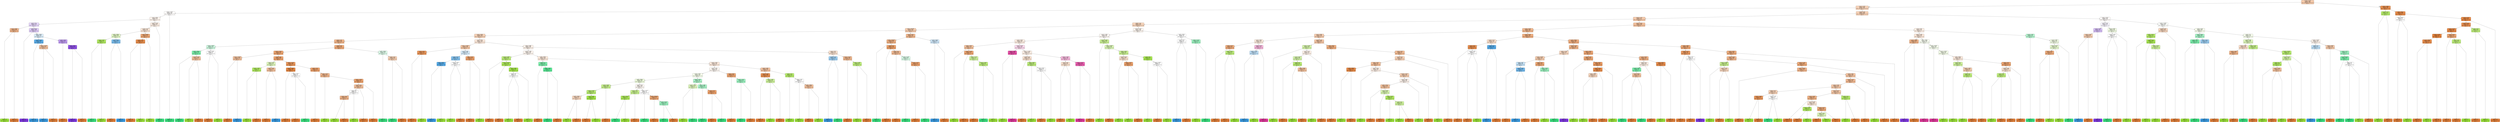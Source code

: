digraph Tree {
node [shape=box, style="filled, rounded", color="black", fontname=helvetica] ;
graph [ranksep=equally, splines=polyline] ;
edge [fontname=helvetica] ;
0 [label="st_mass <= 1.325\nentropy = 1.842\nsamples = 1156\nvalue = [642, 257, 117, 65, 38, 37]\nclass = 1", fillcolor="#f4c9aa"] ;
1 [label="st_met <= -0.275\nentropy = 1.947\nsamples = 1024\nvalue = [524, 243, 117, 65, 38, 37]\nclass = 1", fillcolor="#f6d2b8"] ;
0 -> 1 [labeldistance=2.5, labelangle=45, headlabel="True"] ;
2 [label="st_dens <= 4.307\nentropy = 2.269\nsamples = 84\nvalue = [22, 10, 21, 14, 17, 0]\nclass = 1", fillcolor="#fffdfc"] ;
1 -> 2 ;
3 [label="st_rad <= 0.925\nentropy = 2.218\nsamples = 70\nvalue = [22, 10, 7, 14, 17, 0]\nclass = 1", fillcolor="#fdf3ec"] ;
2 -> 3 ;
4 [label="st_rad <= 0.71\nentropy = 1.758\nsamples = 41\nvalue = [11, 2, 0, 11, 17, 0]\nclass = 5", fillcolor="#e6d7fa"] ;
3 -> 4 ;
5 [label="st_rad <= 0.645\nentropy = 0.863\nsamples = 7\nvalue = [5, 2, 0, 0, 0, 0]\nclass = 1", fillcolor="#efb388"] ;
4 -> 5 ;
6 [label="entropy = 0.0\nsamples = 2\nvalue = [0, 2, 0, 0, 0, 0]\nclass = 2", fillcolor="#9de539"] ;
5 -> 6 ;
7 [label="entropy = 0.0\nsamples = 5\nvalue = [5, 0, 0, 0, 0, 0]\nclass = 1", fillcolor="#e58139"] ;
5 -> 7 ;
8 [label="st_teff <= 5110.5\nentropy = 1.468\nsamples = 34\nvalue = [6, 0, 0, 11, 17, 0]\nclass = 5", fillcolor="#decbf8"] ;
4 -> 8 ;
9 [label="entropy = 0.0\nsamples = 9\nvalue = [0, 0, 0, 0, 9, 0]\nclass = 5", fillcolor="#8139e5"] ;
8 -> 9 ;
10 [label="st_teff <= 5436.0\nentropy = 1.541\nsamples = 25\nvalue = [6, 0, 0, 11, 8, 0]\nclass = 4", fillcolor="#dceefa"] ;
8 -> 10 ;
11 [label="st_met <= -0.315\nentropy = 0.619\nsamples = 13\nvalue = [2, 0, 0, 11, 0, 0]\nclass = 4", fillcolor="#5dafea"] ;
10 -> 11 ;
12 [label="entropy = 0.0\nsamples = 10\nvalue = [0, 0, 0, 10, 0, 0]\nclass = 4", fillcolor="#399de5"] ;
11 -> 12 ;
13 [label="st_radv <= -15.745\nentropy = 0.918\nsamples = 3\nvalue = [2, 0, 0, 1, 0, 0]\nclass = 1", fillcolor="#f2c09c"] ;
11 -> 13 ;
14 [label="entropy = 0.0\nsamples = 1\nvalue = [0, 0, 0, 1, 0, 0]\nclass = 4", fillcolor="#399de5"] ;
13 -> 14 ;
15 [label="entropy = 0.0\nsamples = 2\nvalue = [2, 0, 0, 0, 0, 0]\nclass = 1", fillcolor="#e58139"] ;
13 -> 15 ;
16 [label="st_radv <= 6.26\nentropy = 0.918\nsamples = 12\nvalue = [4, 0, 0, 0, 8, 0]\nclass = 5", fillcolor="#c09cf2"] ;
10 -> 16 ;
17 [label="entropy = 0.0\nsamples = 3\nvalue = [3, 0, 0, 0, 0, 0]\nclass = 1", fillcolor="#e58139"] ;
16 -> 17 ;
18 [label="st_teff <= 5688.5\nentropy = 0.503\nsamples = 9\nvalue = [1, 0, 0, 0, 8, 0]\nclass = 5", fillcolor="#9152e8"] ;
16 -> 18 ;
19 [label="entropy = 0.0\nsamples = 8\nvalue = [0, 0, 0, 0, 8, 0]\nclass = 5", fillcolor="#8139e5"] ;
18 -> 19 ;
20 [label="entropy = 0.0\nsamples = 1\nvalue = [1, 0, 0, 0, 0, 0]\nclass = 1", fillcolor="#e58139"] ;
18 -> 20 ;
21 [label="st_dens <= 1.542\nentropy = 1.877\nsamples = 29\nvalue = [11, 8, 7, 3, 0, 0]\nclass = 1", fillcolor="#fbede3"] ;
3 -> 21 ;
22 [label="st_mass <= 0.9\nentropy = 1.619\nsamples = 23\nvalue = [11, 8, 1, 3, 0, 0]\nclass = 1", fillcolor="#fae6d7"] ;
21 -> 22 ;
23 [label="st_teff <= 5822.0\nentropy = 1.685\nsamples = 10\nvalue = [1, 5, 1, 3, 0, 0]\nclass = 2", fillcolor="#e3f8c6"] ;
22 -> 23 ;
24 [label="st_logg <= 4.115\nentropy = 0.65\nsamples = 6\nvalue = [0, 5, 1, 0, 0, 0]\nclass = 2", fillcolor="#b1ea61"] ;
23 -> 24 ;
25 [label="entropy = 0.0\nsamples = 1\nvalue = [0, 0, 1, 0, 0, 0]\nclass = 3", fillcolor="#39e581"] ;
24 -> 25 ;
26 [label="entropy = 0.0\nsamples = 5\nvalue = [0, 5, 0, 0, 0, 0]\nclass = 2", fillcolor="#9de539"] ;
24 -> 26 ;
27 [label="st_teff <= 5936.5\nentropy = 0.811\nsamples = 4\nvalue = [1, 0, 0, 3, 0, 0]\nclass = 4", fillcolor="#7bbeee"] ;
23 -> 27 ;
28 [label="entropy = 0.0\nsamples = 1\nvalue = [1, 0, 0, 0, 0, 0]\nclass = 1", fillcolor="#e58139"] ;
27 -> 28 ;
29 [label="entropy = 0.0\nsamples = 3\nvalue = [0, 0, 0, 3, 0, 0]\nclass = 4", fillcolor="#399de5"] ;
27 -> 29 ;
30 [label="st_teff <= 6238.5\nentropy = 0.779\nsamples = 13\nvalue = [10, 3, 0, 0, 0, 0]\nclass = 1", fillcolor="#eda774"] ;
22 -> 30 ;
31 [label="st_mass <= 1.13\nentropy = 0.439\nsamples = 11\nvalue = [10, 1, 0, 0, 0, 0]\nclass = 1", fillcolor="#e88e4d"] ;
30 -> 31 ;
32 [label="entropy = 0.0\nsamples = 10\nvalue = [10, 0, 0, 0, 0, 0]\nclass = 1", fillcolor="#e58139"] ;
31 -> 32 ;
33 [label="entropy = 0.0\nsamples = 1\nvalue = [0, 1, 0, 0, 0, 0]\nclass = 2", fillcolor="#9de539"] ;
31 -> 33 ;
34 [label="entropy = 0.0\nsamples = 2\nvalue = [0, 2, 0, 0, 0, 0]\nclass = 2", fillcolor="#9de539"] ;
30 -> 34 ;
35 [label="entropy = 0.0\nsamples = 6\nvalue = [0, 0, 6, 0, 0, 0]\nclass = 3", fillcolor="#39e581"] ;
21 -> 35 ;
36 [label="entropy = 0.0\nsamples = 14\nvalue = [0, 0, 14, 0, 0, 0]\nclass = 3", fillcolor="#39e581"] ;
2 -> 36 ;
37 [label="st_logg <= 4.605\nentropy = 1.853\nsamples = 940\nvalue = [502, 233, 96, 51, 21, 37]\nclass = 1", fillcolor="#f5cfb4"] ;
1 -> 37 ;
38 [label="st_radv <= -4.67\nentropy = 1.777\nsamples = 821\nvalue = [462, 196, 73, 41, 12, 37]\nclass = 1", fillcolor="#f4c9ab"] ;
37 -> 38 ;
39 [label="st_age <= 7.25\nentropy = 1.836\nsamples = 411\nvalue = [209, 103, 55, 24, 0, 20]\nclass = 1", fillcolor="#f6d4bb"] ;
38 -> 39 ;
40 [label="st_teff <= 6195.605\nentropy = 1.637\nsamples = 311\nvalue = [171, 70, 50, 20, 0, 0]\nclass = 1", fillcolor="#f4caac"] ;
39 -> 40 ;
41 [label="st_met <= 0.065\nentropy = 1.638\nsamples = 275\nvalue = [147, 70, 42, 16, 0, 0]\nclass = 1", fillcolor="#f5d0b5"] ;
40 -> 41 ;
42 [label="st_age <= 1.95\nentropy = 1.411\nsamples = 109\nvalue = [72, 17, 15, 5, 0, 0]\nclass = 1", fillcolor="#efb489"] ;
41 -> 42 ;
43 [label="st_met <= -0.006\nentropy = 1.522\nsamples = 17\nvalue = [5, 4, 8, 0, 0, 0]\nclass = 3", fillcolor="#cef8e0"] ;
42 -> 43 ;
44 [label="st_teff <= 5864.0\nentropy = 1.096\nsamples = 11\nvalue = [2, 1, 8, 0, 0, 0]\nclass = 3", fillcolor="#7beeab"] ;
43 -> 44 ;
45 [label="entropy = 0.0\nsamples = 8\nvalue = [0, 0, 8, 0, 0, 0]\nclass = 3", fillcolor="#39e581"] ;
44 -> 45 ;
46 [label="st_radv <= -30.02\nentropy = 0.918\nsamples = 3\nvalue = [2, 1, 0, 0, 0, 0]\nclass = 1", fillcolor="#f2c09c"] ;
44 -> 46 ;
47 [label="entropy = 0.0\nsamples = 1\nvalue = [0, 1, 0, 0, 0, 0]\nclass = 2", fillcolor="#9de539"] ;
46 -> 47 ;
48 [label="entropy = 0.0\nsamples = 2\nvalue = [2, 0, 0, 0, 0, 0]\nclass = 1", fillcolor="#e58139"] ;
46 -> 48 ;
49 [label="st_mass <= 0.985\nentropy = 1.0\nsamples = 6\nvalue = [3, 3, 0, 0, 0, 0]\nclass = 1", fillcolor="#ffffff"] ;
43 -> 49 ;
50 [label="entropy = 0.0\nsamples = 3\nvalue = [3, 0, 0, 0, 0, 0]\nclass = 1", fillcolor="#e58139"] ;
49 -> 50 ;
51 [label="entropy = 0.0\nsamples = 3\nvalue = [0, 3, 0, 0, 0, 0]\nclass = 2", fillcolor="#9de539"] ;
49 -> 51 ;
52 [label="st_age <= 6.39\nentropy = 1.243\nsamples = 92\nvalue = [67, 13, 7, 5, 0, 0]\nclass = 1", fillcolor="#eda978"] ;
42 -> 52 ;
53 [label="st_radv <= -54.94\nentropy = 1.045\nsamples = 81\nvalue = [62, 13, 1, 5, 0, 0]\nclass = 1", fillcolor="#eca470"] ;
52 -> 53 ;
54 [label="st_radv <= -56.355\nentropy = 0.918\nsamples = 12\nvalue = [8, 0, 0, 4, 0, 0]\nclass = 1", fillcolor="#f2c09c"] ;
53 -> 54 ;
55 [label="entropy = 0.0\nsamples = 8\nvalue = [8, 0, 0, 0, 0, 0]\nclass = 1", fillcolor="#e58139"] ;
54 -> 55 ;
56 [label="entropy = 0.0\nsamples = 4\nvalue = [0, 0, 0, 4, 0, 0]\nclass = 4", fillcolor="#399de5"] ;
54 -> 56 ;
57 [label="st_logg <= 4.08\nentropy = 0.908\nsamples = 69\nvalue = [54, 13, 1, 1, 0, 0]\nclass = 1", fillcolor="#eca36e"] ;
53 -> 57 ;
58 [label="st_age <= 4.24\nentropy = 1.352\nsamples = 9\nvalue = [3, 5, 0, 1, 0, 0]\nclass = 2", fillcolor="#def6bd"] ;
57 -> 58 ;
59 [label="st_radv <= -16.91\nentropy = 0.65\nsamples = 6\nvalue = [1, 5, 0, 0, 0, 0]\nclass = 2", fillcolor="#b1ea61"] ;
58 -> 59 ;
60 [label="entropy = 0.0\nsamples = 5\nvalue = [0, 5, 0, 0, 0, 0]\nclass = 2", fillcolor="#9de539"] ;
59 -> 60 ;
61 [label="entropy = 0.0\nsamples = 1\nvalue = [1, 0, 0, 0, 0, 0]\nclass = 1", fillcolor="#e58139"] ;
59 -> 61 ;
62 [label="st_age <= 4.545\nentropy = 0.918\nsamples = 3\nvalue = [2, 0, 0, 1, 0, 0]\nclass = 1", fillcolor="#f2c09c"] ;
58 -> 62 ;
63 [label="entropy = 0.0\nsamples = 2\nvalue = [2, 0, 0, 0, 0, 0]\nclass = 1", fillcolor="#e58139"] ;
62 -> 63 ;
64 [label="entropy = 0.0\nsamples = 1\nvalue = [0, 0, 0, 1, 0, 0]\nclass = 4", fillcolor="#399de5"] ;
62 -> 64 ;
65 [label="st_dens <= 1.246\nentropy = 0.685\nsamples = 60\nvalue = [51, 8, 1, 0, 0, 0]\nclass = 1", fillcolor="#ea975b"] ;
57 -> 65 ;
66 [label="st_radv <= -8.505\nentropy = 0.286\nsamples = 20\nvalue = [19, 0, 1, 0, 0, 0]\nclass = 1", fillcolor="#e68843"] ;
65 -> 66 ;
67 [label="entropy = 0.0\nsamples = 18\nvalue = [18, 0, 0, 0, 0, 0]\nclass = 1", fillcolor="#e58139"] ;
66 -> 67 ;
68 [label="st_age <= 4.225\nentropy = 1.0\nsamples = 2\nvalue = [1, 0, 1, 0, 0, 0]\nclass = 1", fillcolor="#ffffff"] ;
66 -> 68 ;
69 [label="entropy = 0.0\nsamples = 1\nvalue = [1, 0, 0, 0, 0, 0]\nclass = 1", fillcolor="#e58139"] ;
68 -> 69 ;
70 [label="entropy = 0.0\nsamples = 1\nvalue = [0, 0, 1, 0, 0, 0]\nclass = 3", fillcolor="#39e581"] ;
68 -> 70 ;
71 [label="st_age <= 3.43\nentropy = 0.722\nsamples = 40\nvalue = [32, 8, 0, 0, 0, 0]\nclass = 1", fillcolor="#eca06a"] ;
65 -> 71 ;
72 [label="entropy = 0.0\nsamples = 13\nvalue = [13, 0, 0, 0, 0, 0]\nclass = 1", fillcolor="#e58139"] ;
71 -> 72 ;
73 [label="st_age <= 3.575\nentropy = 0.877\nsamples = 27\nvalue = [19, 8, 0, 0, 0, 0]\nclass = 1", fillcolor="#f0b68c"] ;
71 -> 73 ;
74 [label="entropy = 0.0\nsamples = 3\nvalue = [0, 3, 0, 0, 0, 0]\nclass = 2", fillcolor="#9de539"] ;
73 -> 74 ;
75 [label="st_dens <= 2.406\nentropy = 0.738\nsamples = 24\nvalue = [19, 5, 0, 0, 0, 0]\nclass = 1", fillcolor="#eca26d"] ;
73 -> 75 ;
76 [label="st_mass <= 0.92\nentropy = 0.918\nsamples = 15\nvalue = [10, 5, 0, 0, 0, 0]\nclass = 1", fillcolor="#f2c09c"] ;
75 -> 76 ;
77 [label="st_age <= 5.4\nentropy = 1.0\nsamples = 10\nvalue = [5, 5, 0, 0, 0, 0]\nclass = 1", fillcolor="#ffffff"] ;
76 -> 77 ;
78 [label="st_age <= 4.37\nentropy = 0.863\nsamples = 7\nvalue = [5, 2, 0, 0, 0, 0]\nclass = 1", fillcolor="#efb388"] ;
77 -> 78 ;
79 [label="entropy = 0.0\nsamples = 2\nvalue = [0, 2, 0, 0, 0, 0]\nclass = 2", fillcolor="#9de539"] ;
78 -> 79 ;
80 [label="entropy = 0.0\nsamples = 5\nvalue = [5, 0, 0, 0, 0, 0]\nclass = 1", fillcolor="#e58139"] ;
78 -> 80 ;
81 [label="entropy = 0.0\nsamples = 3\nvalue = [0, 3, 0, 0, 0, 0]\nclass = 2", fillcolor="#9de539"] ;
77 -> 81 ;
82 [label="entropy = 0.0\nsamples = 5\nvalue = [5, 0, 0, 0, 0, 0]\nclass = 1", fillcolor="#e58139"] ;
76 -> 82 ;
83 [label="entropy = 0.0\nsamples = 9\nvalue = [9, 0, 0, 0, 0, 0]\nclass = 1", fillcolor="#e58139"] ;
75 -> 83 ;
84 [label="st_teff <= 5429.0\nentropy = 0.994\nsamples = 11\nvalue = [5, 0, 6, 0, 0, 0]\nclass = 3", fillcolor="#defbea"] ;
52 -> 84 ;
85 [label="entropy = 0.0\nsamples = 3\nvalue = [0, 0, 3, 0, 0, 0]\nclass = 3", fillcolor="#39e581"] ;
84 -> 85 ;
86 [label="st_logg <= 4.13\nentropy = 0.954\nsamples = 8\nvalue = [5, 0, 3, 0, 0, 0]\nclass = 1", fillcolor="#f5cdb0"] ;
84 -> 86 ;
87 [label="entropy = 0.0\nsamples = 3\nvalue = [0, 0, 3, 0, 0, 0]\nclass = 3", fillcolor="#39e581"] ;
86 -> 87 ;
88 [label="entropy = 0.0\nsamples = 5\nvalue = [5, 0, 0, 0, 0, 0]\nclass = 1", fillcolor="#e58139"] ;
86 -> 88 ;
89 [label="st_rad <= 0.895\nentropy = 1.729\nsamples = 166\nvalue = [75, 53, 27, 11, 0, 0]\nclass = 1", fillcolor="#fae6d8"] ;
41 -> 89 ;
90 [label="st_radv <= -22.035\nentropy = 1.384\nsamples = 29\nvalue = [17, 5, 0, 7, 0, 0]\nclass = 1", fillcolor="#f3c6a5"] ;
89 -> 90 ;
91 [label="st_met <= 0.32\nentropy = 0.592\nsamples = 14\nvalue = [12, 2, 0, 0, 0, 0]\nclass = 1", fillcolor="#e9965a"] ;
90 -> 91 ;
92 [label="entropy = 0.0\nsamples = 12\nvalue = [12, 0, 0, 0, 0, 0]\nclass = 1", fillcolor="#e58139"] ;
91 -> 92 ;
93 [label="entropy = 0.0\nsamples = 2\nvalue = [0, 2, 0, 0, 0, 0]\nclass = 2", fillcolor="#9de539"] ;
91 -> 93 ;
94 [label="st_met <= 0.185\nentropy = 1.506\nsamples = 15\nvalue = [5, 3, 0, 7, 0, 0]\nclass = 4", fillcolor="#d7ebfa"] ;
90 -> 94 ;
95 [label="st_age <= 5.07\nentropy = 1.157\nsamples = 10\nvalue = [1, 2, 0, 7, 0, 0]\nclass = 4", fillcolor="#83c2ef"] ;
94 -> 95 ;
96 [label="st_teff <= 5460.0\nentropy = 0.544\nsamples = 8\nvalue = [0, 1, 0, 7, 0, 0]\nclass = 4", fillcolor="#55abe9"] ;
95 -> 96 ;
97 [label="entropy = 0.0\nsamples = 7\nvalue = [0, 0, 0, 7, 0, 0]\nclass = 4", fillcolor="#399de5"] ;
96 -> 97 ;
98 [label="entropy = 0.0\nsamples = 1\nvalue = [0, 1, 0, 0, 0, 0]\nclass = 2", fillcolor="#9de539"] ;
96 -> 98 ;
99 [label="st_radv <= -10.87\nentropy = 1.0\nsamples = 2\nvalue = [1, 1, 0, 0, 0, 0]\nclass = 1", fillcolor="#ffffff"] ;
95 -> 99 ;
100 [label="entropy = 0.0\nsamples = 1\nvalue = [0, 1, 0, 0, 0, 0]\nclass = 2", fillcolor="#9de539"] ;
99 -> 100 ;
101 [label="entropy = 0.0\nsamples = 1\nvalue = [1, 0, 0, 0, 0, 0]\nclass = 1", fillcolor="#e58139"] ;
99 -> 101 ;
102 [label="st_age <= 4.845\nentropy = 0.722\nsamples = 5\nvalue = [4, 1, 0, 0, 0, 0]\nclass = 1", fillcolor="#eca06a"] ;
94 -> 102 ;
103 [label="entropy = 0.0\nsamples = 4\nvalue = [4, 0, 0, 0, 0, 0]\nclass = 1", fillcolor="#e58139"] ;
102 -> 103 ;
104 [label="entropy = 0.0\nsamples = 1\nvalue = [0, 1, 0, 0, 0, 0]\nclass = 2", fillcolor="#9de539"] ;
102 -> 104 ;
105 [label="st_age <= 6.395\nentropy = 1.666\nsamples = 137\nvalue = [58, 48, 27, 4, 0, 0]\nclass = 1", fillcolor="#fcf1e9"] ;
89 -> 105 ;
106 [label="st_mass <= 0.985\nentropy = 1.526\nsamples = 121\nvalue = [51, 45, 25, 0, 0, 0]\nclass = 1", fillcolor="#fdf5ef"] ;
105 -> 106 ;
107 [label="st_mass <= 0.885\nentropy = 0.811\nsamples = 16\nvalue = [4, 12, 0, 0, 0, 0]\nclass = 2", fillcolor="#beee7b"] ;
106 -> 107 ;
108 [label="entropy = 0.0\nsamples = 2\nvalue = [2, 0, 0, 0, 0, 0]\nclass = 1", fillcolor="#e58139"] ;
107 -> 108 ;
109 [label="st_radv <= -45.125\nentropy = 0.592\nsamples = 14\nvalue = [2, 12, 0, 0, 0, 0]\nclass = 2", fillcolor="#ade95a"] ;
107 -> 109 ;
110 [label="entropy = 0.0\nsamples = 1\nvalue = [1, 0, 0, 0, 0, 0]\nclass = 1", fillcolor="#e58139"] ;
109 -> 110 ;
111 [label="st_rad <= 0.905\nentropy = 0.391\nsamples = 13\nvalue = [1, 12, 0, 0, 0, 0]\nclass = 2", fillcolor="#a5e749"] ;
109 -> 111 ;
112 [label="st_age <= 3.85\nentropy = 1.0\nsamples = 2\nvalue = [1, 1, 0, 0, 0, 0]\nclass = 1", fillcolor="#ffffff"] ;
111 -> 112 ;
113 [label="entropy = 0.0\nsamples = 1\nvalue = [0, 1, 0, 0, 0, 0]\nclass = 2", fillcolor="#9de539"] ;
112 -> 113 ;
114 [label="entropy = 0.0\nsamples = 1\nvalue = [1, 0, 0, 0, 0, 0]\nclass = 1", fillcolor="#e58139"] ;
112 -> 114 ;
115 [label="entropy = 0.0\nsamples = 11\nvalue = [0, 11, 0, 0, 0, 0]\nclass = 2", fillcolor="#9de539"] ;
111 -> 115 ;
116 [label="st_teff <= 5490.5\nentropy = 1.537\nsamples = 105\nvalue = [47, 33, 25, 0, 0, 0]\nclass = 1", fillcolor="#fae7d9"] ;
106 -> 116 ;
117 [label="st_age <= 1.1\nentropy = 0.811\nsamples = 8\nvalue = [2, 0, 6, 0, 0, 0]\nclass = 3", fillcolor="#7beeab"] ;
116 -> 117 ;
118 [label="entropy = 0.0\nsamples = 1\nvalue = [1, 0, 0, 0, 0, 0]\nclass = 1", fillcolor="#e58139"] ;
117 -> 118 ;
119 [label="st_age <= 5.345\nentropy = 0.592\nsamples = 7\nvalue = [1, 0, 6, 0, 0, 0]\nclass = 3", fillcolor="#5ae996"] ;
117 -> 119 ;
120 [label="entropy = 0.0\nsamples = 6\nvalue = [0, 0, 6, 0, 0, 0]\nclass = 3", fillcolor="#39e581"] ;
119 -> 120 ;
121 [label="entropy = 0.0\nsamples = 1\nvalue = [1, 0, 0, 0, 0, 0]\nclass = 1", fillcolor="#e58139"] ;
119 -> 121 ;
122 [label="st_met <= 0.245\nentropy = 1.504\nsamples = 97\nvalue = [45, 33, 19, 0, 0, 0]\nclass = 1", fillcolor="#fae7da"] ;
116 -> 122 ;
123 [label="st_rad <= 1.625\nentropy = 1.573\nsamples = 68\nvalue = [26, 23, 19, 0, 0, 0]\nclass = 1", fillcolor="#fdf7f2"] ;
122 -> 123 ;
124 [label="st_met <= 0.202\nentropy = 1.574\nsamples = 59\nvalue = [19, 23, 17, 0, 0, 0]\nclass = 2", fillcolor="#f5fceb"] ;
123 -> 124 ;
125 [label="st_teff <= 5854.5\nentropy = 1.495\nsamples = 43\nvalue = [15, 20, 8, 0, 0, 0]\nclass = 2", fillcolor="#edfadc"] ;
124 -> 125 ;
126 [label="st_met <= 0.185\nentropy = 0.881\nsamples = 20\nvalue = [6, 14, 0, 0, 0, 0]\nclass = 2", fillcolor="#c7f08e"] ;
125 -> 126 ;
127 [label="st_radv <= -29.63\nentropy = 0.764\nsamples = 18\nvalue = [4, 14, 0, 0, 0, 0]\nclass = 2", fillcolor="#b9ec72"] ;
126 -> 127 ;
128 [label="st_teff <= 5538.5\nentropy = 0.971\nsamples = 5\nvalue = [3, 2, 0, 0, 0, 0]\nclass = 1", fillcolor="#f6d5bd"] ;
127 -> 128 ;
129 [label="entropy = 0.0\nsamples = 2\nvalue = [0, 2, 0, 0, 0, 0]\nclass = 2", fillcolor="#9de539"] ;
128 -> 129 ;
130 [label="entropy = 0.0\nsamples = 3\nvalue = [3, 0, 0, 0, 0, 0]\nclass = 1", fillcolor="#e58139"] ;
128 -> 130 ;
131 [label="st_rad <= 0.995\nentropy = 0.391\nsamples = 13\nvalue = [1, 12, 0, 0, 0, 0]\nclass = 2", fillcolor="#a5e749"] ;
127 -> 131 ;
132 [label="entropy = 0.0\nsamples = 1\nvalue = [1, 0, 0, 0, 0, 0]\nclass = 1", fillcolor="#e58139"] ;
131 -> 132 ;
133 [label="entropy = 0.0\nsamples = 12\nvalue = [0, 12, 0, 0, 0, 0]\nclass = 2", fillcolor="#9de539"] ;
131 -> 133 ;
134 [label="entropy = 0.0\nsamples = 2\nvalue = [2, 0, 0, 0, 0, 0]\nclass = 1", fillcolor="#e58139"] ;
126 -> 134 ;
135 [label="st_age <= 3.125\nentropy = 1.565\nsamples = 23\nvalue = [9, 6, 8, 0, 0, 0]\nclass = 1", fillcolor="#fdf7f2"] ;
125 -> 135 ;
136 [label="st_met <= 0.12\nentropy = 1.224\nsamples = 9\nvalue = [2, 6, 1, 0, 0, 0]\nclass = 2", fillcolor="#c7f08e"] ;
135 -> 136 ;
137 [label="st_teff <= 6117.5\nentropy = 0.592\nsamples = 7\nvalue = [0, 6, 1, 0, 0, 0]\nclass = 2", fillcolor="#ade95a"] ;
136 -> 137 ;
138 [label="entropy = 0.0\nsamples = 1\nvalue = [0, 0, 1, 0, 0, 0]\nclass = 3", fillcolor="#39e581"] ;
137 -> 138 ;
139 [label="entropy = 0.0\nsamples = 6\nvalue = [0, 6, 0, 0, 0, 0]\nclass = 2", fillcolor="#9de539"] ;
137 -> 139 ;
140 [label="entropy = 0.0\nsamples = 2\nvalue = [2, 0, 0, 0, 0, 0]\nclass = 1", fillcolor="#e58139"] ;
136 -> 140 ;
141 [label="st_mass <= 1.075\nentropy = 1.0\nsamples = 14\nvalue = [7, 0, 7, 0, 0, 0]\nclass = 1", fillcolor="#ffffff"] ;
135 -> 141 ;
142 [label="entropy = 0.0\nsamples = 5\nvalue = [0, 0, 5, 0, 0, 0]\nclass = 3", fillcolor="#39e581"] ;
141 -> 142 ;
143 [label="st_teff <= 6089.385\nentropy = 0.764\nsamples = 9\nvalue = [7, 0, 2, 0, 0, 0]\nclass = 1", fillcolor="#eca572"] ;
141 -> 143 ;
144 [label="entropy = 0.0\nsamples = 6\nvalue = [6, 0, 0, 0, 0, 0]\nclass = 1", fillcolor="#e58139"] ;
143 -> 144 ;
145 [label="st_met <= 0.106\nentropy = 0.918\nsamples = 3\nvalue = [1, 0, 2, 0, 0, 0]\nclass = 3", fillcolor="#9cf2c0"] ;
143 -> 145 ;
146 [label="entropy = 0.0\nsamples = 2\nvalue = [0, 0, 2, 0, 0, 0]\nclass = 3", fillcolor="#39e581"] ;
145 -> 146 ;
147 [label="entropy = 0.0\nsamples = 1\nvalue = [1, 0, 0, 0, 0, 0]\nclass = 1", fillcolor="#e58139"] ;
145 -> 147 ;
148 [label="st_dens <= 0.608\nentropy = 1.42\nsamples = 16\nvalue = [4, 3, 9, 0, 0, 0]\nclass = 3", fillcolor="#acf4ca"] ;
124 -> 148 ;
149 [label="st_mass <= 1.255\nentropy = 0.971\nsamples = 5\nvalue = [0, 3, 2, 0, 0, 0]\nclass = 2", fillcolor="#def6bd"] ;
148 -> 149 ;
150 [label="entropy = 0.0\nsamples = 3\nvalue = [0, 3, 0, 0, 0, 0]\nclass = 2", fillcolor="#9de539"] ;
149 -> 150 ;
151 [label="entropy = 0.0\nsamples = 2\nvalue = [0, 0, 2, 0, 0, 0]\nclass = 3", fillcolor="#39e581"] ;
149 -> 151 ;
152 [label="st_rad <= 1.085\nentropy = 0.946\nsamples = 11\nvalue = [4, 0, 7, 0, 0, 0]\nclass = 3", fillcolor="#aaf4c9"] ;
148 -> 152 ;
153 [label="entropy = 0.0\nsamples = 6\nvalue = [0, 0, 6, 0, 0, 0]\nclass = 3", fillcolor="#39e581"] ;
152 -> 153 ;
154 [label="st_rad <= 1.33\nentropy = 0.722\nsamples = 5\nvalue = [4, 0, 1, 0, 0, 0]\nclass = 1", fillcolor="#eca06a"] ;
152 -> 154 ;
155 [label="entropy = 0.0\nsamples = 4\nvalue = [4, 0, 0, 0, 0, 0]\nclass = 1", fillcolor="#e58139"] ;
154 -> 155 ;
156 [label="entropy = 0.0\nsamples = 1\nvalue = [0, 0, 1, 0, 0, 0]\nclass = 3", fillcolor="#39e581"] ;
154 -> 156 ;
157 [label="st_age <= 4.875\nentropy = 0.764\nsamples = 9\nvalue = [7, 0, 2, 0, 0, 0]\nclass = 1", fillcolor="#eca572"] ;
123 -> 157 ;
158 [label="entropy = 0.0\nsamples = 6\nvalue = [6, 0, 0, 0, 0, 0]\nclass = 1", fillcolor="#e58139"] ;
157 -> 158 ;
159 [label="st_radv <= -24.1\nentropy = 0.918\nsamples = 3\nvalue = [1, 0, 2, 0, 0, 0]\nclass = 3", fillcolor="#9cf2c0"] ;
157 -> 159 ;
160 [label="entropy = 0.0\nsamples = 2\nvalue = [0, 0, 2, 0, 0, 0]\nclass = 3", fillcolor="#39e581"] ;
159 -> 160 ;
161 [label="entropy = 0.0\nsamples = 1\nvalue = [1, 0, 0, 0, 0, 0]\nclass = 1", fillcolor="#e58139"] ;
159 -> 161 ;
162 [label="st_age <= 4.435\nentropy = 0.929\nsamples = 29\nvalue = [19, 10, 0, 0, 0, 0]\nclass = 1", fillcolor="#f3c3a1"] ;
122 -> 162 ;
163 [label="st_radv <= -9.235\nentropy = 0.485\nsamples = 19\nvalue = [17, 2, 0, 0, 0, 0]\nclass = 1", fillcolor="#e89050"] ;
162 -> 163 ;
164 [label="entropy = 0.0\nsamples = 16\nvalue = [16, 0, 0, 0, 0, 0]\nclass = 1", fillcolor="#e58139"] ;
163 -> 164 ;
165 [label="st_radv <= -6.81\nentropy = 0.918\nsamples = 3\nvalue = [1, 2, 0, 0, 0, 0]\nclass = 2", fillcolor="#cef29c"] ;
163 -> 165 ;
166 [label="entropy = 0.0\nsamples = 2\nvalue = [0, 2, 0, 0, 0, 0]\nclass = 2", fillcolor="#9de539"] ;
165 -> 166 ;
167 [label="entropy = 0.0\nsamples = 1\nvalue = [1, 0, 0, 0, 0, 0]\nclass = 1", fillcolor="#e58139"] ;
165 -> 167 ;
168 [label="st_rad <= 1.24\nentropy = 0.722\nsamples = 10\nvalue = [2, 8, 0, 0, 0, 0]\nclass = 2", fillcolor="#b6ec6a"] ;
162 -> 168 ;
169 [label="entropy = 0.0\nsamples = 6\nvalue = [0, 6, 0, 0, 0, 0]\nclass = 2", fillcolor="#9de539"] ;
168 -> 169 ;
170 [label="st_logg <= 4.145\nentropy = 1.0\nsamples = 4\nvalue = [2, 2, 0, 0, 0, 0]\nclass = 1", fillcolor="#ffffff"] ;
168 -> 170 ;
171 [label="entropy = 0.0\nsamples = 1\nvalue = [0, 1, 0, 0, 0, 0]\nclass = 2", fillcolor="#9de539"] ;
170 -> 171 ;
172 [label="st_teff <= 5808.5\nentropy = 0.918\nsamples = 3\nvalue = [2, 1, 0, 0, 0, 0]\nclass = 1", fillcolor="#f2c09c"] ;
170 -> 172 ;
173 [label="entropy = 0.0\nsamples = 2\nvalue = [2, 0, 0, 0, 0, 0]\nclass = 1", fillcolor="#e58139"] ;
172 -> 173 ;
174 [label="entropy = 0.0\nsamples = 1\nvalue = [0, 1, 0, 0, 0, 0]\nclass = 2", fillcolor="#9de539"] ;
172 -> 174 ;
175 [label="st_age <= 6.55\nentropy = 1.85\nsamples = 16\nvalue = [7, 3, 2, 4, 0, 0]\nclass = 1", fillcolor="#f8e0ce"] ;
105 -> 175 ;
176 [label="st_mass <= 1.13\nentropy = 0.918\nsamples = 6\nvalue = [0, 0, 2, 4, 0, 0]\nclass = 4", fillcolor="#9ccef2"] ;
175 -> 176 ;
177 [label="entropy = 0.0\nsamples = 4\nvalue = [0, 0, 0, 4, 0, 0]\nclass = 4", fillcolor="#399de5"] ;
176 -> 177 ;
178 [label="entropy = 0.0\nsamples = 2\nvalue = [0, 0, 2, 0, 0, 0]\nclass = 3", fillcolor="#39e581"] ;
176 -> 178 ;
179 [label="st_radv <= -13.175\nentropy = 0.881\nsamples = 10\nvalue = [7, 3, 0, 0, 0, 0]\nclass = 1", fillcolor="#f0b78e"] ;
175 -> 179 ;
180 [label="entropy = 0.0\nsamples = 6\nvalue = [6, 0, 0, 0, 0, 0]\nclass = 1", fillcolor="#e58139"] ;
179 -> 180 ;
181 [label="st_dens <= 1.055\nentropy = 0.811\nsamples = 4\nvalue = [1, 3, 0, 0, 0, 0]\nclass = 2", fillcolor="#beee7b"] ;
179 -> 181 ;
182 [label="entropy = 0.0\nsamples = 3\nvalue = [0, 3, 0, 0, 0, 0]\nclass = 2", fillcolor="#9de539"] ;
181 -> 182 ;
183 [label="entropy = 0.0\nsamples = 1\nvalue = [1, 0, 0, 0, 0, 0]\nclass = 1", fillcolor="#e58139"] ;
181 -> 183 ;
184 [label="st_met <= 0.165\nentropy = 1.224\nsamples = 36\nvalue = [24, 0, 8, 4, 0, 0]\nclass = 1", fillcolor="#f0b78e"] ;
40 -> 184 ;
185 [label="st_teff <= 6198.605\nentropy = 0.85\nsamples = 29\nvalue = [21, 0, 8, 0, 0, 0]\nclass = 1", fillcolor="#efb184"] ;
184 -> 185 ;
186 [label="entropy = 0.0\nsamples = 3\nvalue = [0, 0, 3, 0, 0, 0]\nclass = 3", fillcolor="#39e581"] ;
185 -> 186 ;
187 [label="st_age <= 2.72\nentropy = 0.706\nsamples = 26\nvalue = [21, 0, 5, 0, 0, 0]\nclass = 1", fillcolor="#eb9f68"] ;
185 -> 187 ;
188 [label="entropy = 0.0\nsamples = 10\nvalue = [10, 0, 0, 0, 0, 0]\nclass = 1", fillcolor="#e58139"] ;
187 -> 188 ;
189 [label="st_logg <= 4.2\nentropy = 0.896\nsamples = 16\nvalue = [11, 0, 5, 0, 0, 0]\nclass = 1", fillcolor="#f1ba93"] ;
187 -> 189 ;
190 [label="entropy = 0.0\nsamples = 7\nvalue = [7, 0, 0, 0, 0, 0]\nclass = 1", fillcolor="#e58139"] ;
189 -> 190 ;
191 [label="st_mass <= 1.195\nentropy = 0.991\nsamples = 9\nvalue = [4, 0, 5, 0, 0, 0]\nclass = 3", fillcolor="#d7fae6"] ;
189 -> 191 ;
192 [label="entropy = 0.0\nsamples = 4\nvalue = [0, 0, 4, 0, 0, 0]\nclass = 3", fillcolor="#39e581"] ;
191 -> 192 ;
193 [label="st_mass <= 1.24\nentropy = 0.722\nsamples = 5\nvalue = [4, 0, 1, 0, 0, 0]\nclass = 1", fillcolor="#eca06a"] ;
191 -> 193 ;
194 [label="entropy = 0.0\nsamples = 4\nvalue = [4, 0, 0, 0, 0, 0]\nclass = 1", fillcolor="#e58139"] ;
193 -> 194 ;
195 [label="entropy = 0.0\nsamples = 1\nvalue = [0, 0, 1, 0, 0, 0]\nclass = 3", fillcolor="#39e581"] ;
193 -> 195 ;
196 [label="st_met <= 0.185\nentropy = 0.985\nsamples = 7\nvalue = [3, 0, 0, 4, 0, 0]\nclass = 4", fillcolor="#cee6f8"] ;
184 -> 196 ;
197 [label="entropy = 0.0\nsamples = 4\nvalue = [0, 0, 0, 4, 0, 0]\nclass = 4", fillcolor="#399de5"] ;
196 -> 197 ;
198 [label="entropy = 0.0\nsamples = 3\nvalue = [3, 0, 0, 0, 0, 0]\nclass = 1", fillcolor="#e58139"] ;
196 -> 198 ;
199 [label="st_radv <= -8.225\nentropy = 1.925\nsamples = 100\nvalue = [38, 33, 5, 4, 0, 20]\nclass = 1", fillcolor="#fdf6f0"] ;
39 -> 199 ;
200 [label="st_met <= 0.188\nentropy = 1.624\nsamples = 86\nvalue = [34, 31, 1, 0, 0, 20]\nclass = 1", fillcolor="#fef8f4"] ;
199 -> 200 ;
201 [label="st_met <= 0.029\nentropy = 1.643\nsamples = 64\nvalue = [27, 16, 1, 0, 0, 20]\nclass = 1", fillcolor="#fbebe0"] ;
200 -> 201 ;
202 [label="st_age <= 7.665\nentropy = 1.141\nsamples = 20\nvalue = [13, 6, 1, 0, 0, 0]\nclass = 1", fillcolor="#f2c09c"] ;
201 -> 202 ;
203 [label="entropy = 0.0\nsamples = 3\nvalue = [0, 3, 0, 0, 0, 0]\nclass = 2", fillcolor="#9de539"] ;
202 -> 203 ;
204 [label="st_dens <= 1.099\nentropy = 0.978\nsamples = 17\nvalue = [13, 3, 1, 0, 0, 0]\nclass = 1", fillcolor="#eca572"] ;
202 -> 204 ;
205 [label="entropy = 0.0\nsamples = 12\nvalue = [12, 0, 0, 0, 0, 0]\nclass = 1", fillcolor="#e58139"] ;
204 -> 205 ;
206 [label="st_mass <= 0.755\nentropy = 1.371\nsamples = 5\nvalue = [1, 3, 1, 0, 0, 0]\nclass = 2", fillcolor="#cef29c"] ;
204 -> 206 ;
207 [label="entropy = 0.0\nsamples = 1\nvalue = [1, 0, 0, 0, 0, 0]\nclass = 1", fillcolor="#e58139"] ;
206 -> 207 ;
208 [label="st_met <= -0.185\nentropy = 0.811\nsamples = 4\nvalue = [0, 3, 1, 0, 0, 0]\nclass = 2", fillcolor="#beee7b"] ;
206 -> 208 ;
209 [label="entropy = 0.0\nsamples = 1\nvalue = [0, 0, 1, 0, 0, 0]\nclass = 3", fillcolor="#39e581"] ;
208 -> 209 ;
210 [label="entropy = 0.0\nsamples = 3\nvalue = [0, 3, 0, 0, 0, 0]\nclass = 2", fillcolor="#9de539"] ;
208 -> 210 ;
211 [label="st_radv <= -54.18\nentropy = 1.529\nsamples = 44\nvalue = [14, 10, 0, 0, 0, 20]\nclass = 6", fillcolor="#fad7eb"] ;
201 -> 211 ;
212 [label="st_logg <= 4.105\nentropy = 0.469\nsamples = 10\nvalue = [0, 1, 0, 0, 0, 9]\nclass = 6", fillcolor="#e84fa8"] ;
211 -> 212 ;
213 [label="entropy = 0.0\nsamples = 1\nvalue = [0, 1, 0, 0, 0, 0]\nclass = 2", fillcolor="#9de539"] ;
212 -> 213 ;
214 [label="entropy = 0.0\nsamples = 9\nvalue = [0, 0, 0, 0, 0, 9]\nclass = 6", fillcolor="#e5399d"] ;
212 -> 214 ;
215 [label="st_radv <= -21.695\nentropy = 1.561\nsamples = 34\nvalue = [14, 9, 0, 0, 0, 11]\nclass = 1", fillcolor="#fcefe5"] ;
211 -> 215 ;
216 [label="st_logg <= 4.49\nentropy = 0.985\nsamples = 14\nvalue = [8, 6, 0, 0, 0, 0]\nclass = 1", fillcolor="#f8e0ce"] ;
215 -> 216 ;
217 [label="entropy = 0.0\nsamples = 6\nvalue = [6, 0, 0, 0, 0, 0]\nclass = 1", fillcolor="#e58139"] ;
216 -> 217 ;
218 [label="st_met <= 0.085\nentropy = 0.811\nsamples = 8\nvalue = [2, 6, 0, 0, 0, 0]\nclass = 2", fillcolor="#beee7b"] ;
216 -> 218 ;
219 [label="entropy = 0.0\nsamples = 4\nvalue = [0, 4, 0, 0, 0, 0]\nclass = 2", fillcolor="#9de539"] ;
218 -> 219 ;
220 [label="st_teff <= 5195.5\nentropy = 1.0\nsamples = 4\nvalue = [2, 2, 0, 0, 0, 0]\nclass = 1", fillcolor="#ffffff"] ;
218 -> 220 ;
221 [label="entropy = 0.0\nsamples = 2\nvalue = [2, 0, 0, 0, 0, 0]\nclass = 1", fillcolor="#e58139"] ;
220 -> 221 ;
222 [label="entropy = 0.0\nsamples = 2\nvalue = [0, 2, 0, 0, 0, 0]\nclass = 2", fillcolor="#9de539"] ;
220 -> 222 ;
223 [label="st_dens <= 1.309\nentropy = 1.406\nsamples = 20\nvalue = [6, 3, 0, 0, 0, 11]\nclass = 6", fillcolor="#f6b8dc"] ;
215 -> 223 ;
224 [label="st_rad <= 1.14\nentropy = 0.985\nsamples = 7\nvalue = [4, 3, 0, 0, 0, 0]\nclass = 1", fillcolor="#f8e0ce"] ;
223 -> 224 ;
225 [label="entropy = 0.0\nsamples = 4\nvalue = [4, 0, 0, 0, 0, 0]\nclass = 1", fillcolor="#e58139"] ;
224 -> 225 ;
226 [label="entropy = 0.0\nsamples = 3\nvalue = [0, 3, 0, 0, 0, 0]\nclass = 2", fillcolor="#9de539"] ;
224 -> 226 ;
227 [label="st_radv <= -15.17\nentropy = 0.619\nsamples = 13\nvalue = [2, 0, 0, 0, 0, 11]\nclass = 6", fillcolor="#ea5daf"] ;
223 -> 227 ;
228 [label="entropy = 0.0\nsamples = 11\nvalue = [0, 0, 0, 0, 0, 11]\nclass = 6", fillcolor="#e5399d"] ;
227 -> 228 ;
229 [label="entropy = 0.0\nsamples = 2\nvalue = [2, 0, 0, 0, 0, 0]\nclass = 1", fillcolor="#e58139"] ;
227 -> 229 ;
230 [label="st_radv <= -42.84\nentropy = 0.902\nsamples = 22\nvalue = [7, 15, 0, 0, 0, 0]\nclass = 2", fillcolor="#cbf195"] ;
200 -> 230 ;
231 [label="entropy = 0.0\nsamples = 4\nvalue = [0, 4, 0, 0, 0, 0]\nclass = 2", fillcolor="#9de539"] ;
230 -> 231 ;
232 [label="st_radv <= -35.555\nentropy = 0.964\nsamples = 18\nvalue = [7, 11, 0, 0, 0, 0]\nclass = 2", fillcolor="#dbf6b7"] ;
230 -> 232 ;
233 [label="entropy = 0.0\nsamples = 2\nvalue = [2, 0, 0, 0, 0, 0]\nclass = 1", fillcolor="#e58139"] ;
232 -> 233 ;
234 [label="st_logg <= 4.425\nentropy = 0.896\nsamples = 16\nvalue = [5, 11, 0, 0, 0, 0]\nclass = 2", fillcolor="#caf193"] ;
232 -> 234 ;
235 [label="st_dens <= 0.433\nentropy = 0.985\nsamples = 7\nvalue = [4, 3, 0, 0, 0, 0]\nclass = 1", fillcolor="#f8e0ce"] ;
234 -> 235 ;
236 [label="entropy = 0.0\nsamples = 2\nvalue = [0, 2, 0, 0, 0, 0]\nclass = 2", fillcolor="#9de539"] ;
235 -> 236 ;
237 [label="st_radv <= -29.13\nentropy = 0.722\nsamples = 5\nvalue = [4, 1, 0, 0, 0, 0]\nclass = 1", fillcolor="#eca06a"] ;
235 -> 237 ;
238 [label="entropy = 0.0\nsamples = 1\nvalue = [0, 1, 0, 0, 0, 0]\nclass = 2", fillcolor="#9de539"] ;
237 -> 238 ;
239 [label="entropy = 0.0\nsamples = 4\nvalue = [4, 0, 0, 0, 0, 0]\nclass = 1", fillcolor="#e58139"] ;
237 -> 239 ;
240 [label="st_age <= 8.5\nentropy = 0.503\nsamples = 9\nvalue = [1, 8, 0, 0, 0, 0]\nclass = 2", fillcolor="#a9e852"] ;
234 -> 240 ;
241 [label="entropy = 0.0\nsamples = 7\nvalue = [0, 7, 0, 0, 0, 0]\nclass = 2", fillcolor="#9de539"] ;
240 -> 241 ;
242 [label="st_age <= 10.595\nentropy = 1.0\nsamples = 2\nvalue = [1, 1, 0, 0, 0, 0]\nclass = 1", fillcolor="#ffffff"] ;
240 -> 242 ;
243 [label="entropy = 0.0\nsamples = 1\nvalue = [1, 0, 0, 0, 0, 0]\nclass = 1", fillcolor="#e58139"] ;
242 -> 243 ;
244 [label="entropy = 0.0\nsamples = 1\nvalue = [0, 1, 0, 0, 0, 0]\nclass = 2", fillcolor="#9de539"] ;
242 -> 244 ;
245 [label="st_teff <= 5570.5\nentropy = 1.95\nsamples = 14\nvalue = [4, 2, 4, 4, 0, 0]\nclass = 1", fillcolor="#ffffff"] ;
199 -> 245 ;
246 [label="st_met <= 0.075\nentropy = 1.0\nsamples = 8\nvalue = [4, 0, 0, 4, 0, 0]\nclass = 1", fillcolor="#ffffff"] ;
245 -> 246 ;
247 [label="entropy = 0.0\nsamples = 4\nvalue = [0, 0, 0, 4, 0, 0]\nclass = 4", fillcolor="#399de5"] ;
246 -> 247 ;
248 [label="entropy = 0.0\nsamples = 4\nvalue = [4, 0, 0, 0, 0, 0]\nclass = 1", fillcolor="#e58139"] ;
246 -> 248 ;
249 [label="st_dens <= 0.747\nentropy = 0.918\nsamples = 6\nvalue = [0, 2, 4, 0, 0, 0]\nclass = 3", fillcolor="#9cf2c0"] ;
245 -> 249 ;
250 [label="entropy = 0.0\nsamples = 2\nvalue = [0, 2, 0, 0, 0, 0]\nclass = 2", fillcolor="#9de539"] ;
249 -> 250 ;
251 [label="entropy = 0.0\nsamples = 4\nvalue = [0, 0, 4, 0, 0, 0]\nclass = 3", fillcolor="#39e581"] ;
249 -> 251 ;
252 [label="st_radv <= 35.42\nentropy = 1.643\nsamples = 410\nvalue = [253, 93, 18, 17, 12, 17]\nclass = 1", fillcolor="#f2bf9b"] ;
38 -> 252 ;
253 [label="st_radv <= 4.335\nentropy = 1.465\nsamples = 336\nvalue = [224, 71, 10, 17, 8, 6]\nclass = 1", fillcolor="#f0b68d"] ;
252 -> 253 ;
254 [label="st_rad <= 0.865\nentropy = 1.328\nsamples = 115\nvalue = [69, 37, 0, 3, 0, 6]\nclass = 1", fillcolor="#f4cbae"] ;
253 -> 254 ;
255 [label="st_rad <= 0.855\nentropy = 1.897\nsamples = 23\nvalue = [9, 5, 0, 3, 0, 6]\nclass = 1", fillcolor="#fae9dc"] ;
254 -> 255 ;
256 [label="st_radv <= 3.19\nentropy = 0.811\nsamples = 12\nvalue = [9, 3, 0, 0, 0, 0]\nclass = 1", fillcolor="#eeab7b"] ;
255 -> 256 ;
257 [label="entropy = 0.0\nsamples = 8\nvalue = [8, 0, 0, 0, 0, 0]\nclass = 1", fillcolor="#e58139"] ;
256 -> 257 ;
258 [label="st_teff <= 5037.0\nentropy = 0.811\nsamples = 4\nvalue = [1, 3, 0, 0, 0, 0]\nclass = 2", fillcolor="#beee7b"] ;
256 -> 258 ;
259 [label="entropy = 0.0\nsamples = 1\nvalue = [1, 0, 0, 0, 0, 0]\nclass = 1", fillcolor="#e58139"] ;
258 -> 259 ;
260 [label="entropy = 0.0\nsamples = 3\nvalue = [0, 3, 0, 0, 0, 0]\nclass = 2", fillcolor="#9de539"] ;
258 -> 260 ;
261 [label="st_logg <= 4.535\nentropy = 1.435\nsamples = 11\nvalue = [0, 2, 0, 3, 0, 6]\nclass = 6", fillcolor="#f5b5da"] ;
255 -> 261 ;
262 [label="st_dens <= 1.956\nentropy = 0.971\nsamples = 5\nvalue = [0, 2, 0, 3, 0, 0]\nclass = 4", fillcolor="#bddef6"] ;
261 -> 262 ;
263 [label="entropy = 0.0\nsamples = 3\nvalue = [0, 0, 0, 3, 0, 0]\nclass = 4", fillcolor="#399de5"] ;
262 -> 263 ;
264 [label="entropy = 0.0\nsamples = 2\nvalue = [0, 2, 0, 0, 0, 0]\nclass = 2", fillcolor="#9de539"] ;
262 -> 264 ;
265 [label="entropy = 0.0\nsamples = 6\nvalue = [0, 0, 0, 0, 0, 6]\nclass = 6", fillcolor="#e5399d"] ;
261 -> 265 ;
266 [label="st_logg <= 4.185\nentropy = 0.932\nsamples = 92\nvalue = [60, 32, 0, 0, 0, 0]\nclass = 1", fillcolor="#f3c4a3"] ;
254 -> 266 ;
267 [label="st_mass <= 1.035\nentropy = 0.946\nsamples = 22\nvalue = [8, 14, 0, 0, 0, 0]\nclass = 2", fillcolor="#d5f4aa"] ;
266 -> 267 ;
268 [label="entropy = 0.0\nsamples = 7\nvalue = [0, 7, 0, 0, 0, 0]\nclass = 2", fillcolor="#9de539"] ;
267 -> 268 ;
269 [label="st_rad <= 1.78\nentropy = 0.997\nsamples = 15\nvalue = [8, 7, 0, 0, 0, 0]\nclass = 1", fillcolor="#fcefe6"] ;
267 -> 269 ;
270 [label="st_rad <= 1.48\nentropy = 0.946\nsamples = 11\nvalue = [4, 7, 0, 0, 0, 0]\nclass = 2", fillcolor="#d5f4aa"] ;
269 -> 270 ;
271 [label="entropy = 0.0\nsamples = 2\nvalue = [2, 0, 0, 0, 0, 0]\nclass = 1", fillcolor="#e58139"] ;
270 -> 271 ;
272 [label="st_age <= 5.9\nentropy = 0.764\nsamples = 9\nvalue = [2, 7, 0, 0, 0, 0]\nclass = 2", fillcolor="#b9ec72"] ;
270 -> 272 ;
273 [label="entropy = 0.0\nsamples = 6\nvalue = [0, 6, 0, 0, 0, 0]\nclass = 2", fillcolor="#9de539"] ;
272 -> 273 ;
274 [label="st_age <= 8.065\nentropy = 0.918\nsamples = 3\nvalue = [2, 1, 0, 0, 0, 0]\nclass = 1", fillcolor="#f2c09c"] ;
272 -> 274 ;
275 [label="entropy = 0.0\nsamples = 2\nvalue = [2, 0, 0, 0, 0, 0]\nclass = 1", fillcolor="#e58139"] ;
274 -> 275 ;
276 [label="entropy = 0.0\nsamples = 1\nvalue = [0, 1, 0, 0, 0, 0]\nclass = 2", fillcolor="#9de539"] ;
274 -> 276 ;
277 [label="entropy = 0.0\nsamples = 4\nvalue = [4, 0, 0, 0, 0, 0]\nclass = 1", fillcolor="#e58139"] ;
269 -> 277 ;
278 [label="st_teff <= 5542.5\nentropy = 0.822\nsamples = 70\nvalue = [52, 18, 0, 0, 0, 0]\nclass = 1", fillcolor="#eead7e"] ;
266 -> 278 ;
279 [label="entropy = 0.0\nsamples = 13\nvalue = [13, 0, 0, 0, 0, 0]\nclass = 1", fillcolor="#e58139"] ;
278 -> 279 ;
280 [label="st_rad <= 1.245\nentropy = 0.9\nsamples = 57\nvalue = [39, 18, 0, 0, 0, 0]\nclass = 1", fillcolor="#f1bb94"] ;
278 -> 280 ;
281 [label="st_rad <= 1.215\nentropy = 0.96\nsamples = 47\nvalue = [29, 18, 0, 0, 0, 0]\nclass = 1", fillcolor="#f5cfb4"] ;
280 -> 281 ;
282 [label="st_age <= 2.525\nentropy = 0.91\nsamples = 43\nvalue = [29, 14, 0, 0, 0, 0]\nclass = 1", fillcolor="#f2be99"] ;
281 -> 282 ;
283 [label="st_teff <= 5566.0\nentropy = 0.353\nsamples = 15\nvalue = [14, 1, 0, 0, 0, 0]\nclass = 1", fillcolor="#e78a47"] ;
282 -> 283 ;
284 [label="entropy = 0.0\nsamples = 1\nvalue = [0, 1, 0, 0, 0, 0]\nclass = 2", fillcolor="#9de539"] ;
283 -> 284 ;
285 [label="entropy = 0.0\nsamples = 14\nvalue = [14, 0, 0, 0, 0, 0]\nclass = 1", fillcolor="#e58139"] ;
283 -> 285 ;
286 [label="st_age <= 3.535\nentropy = 0.996\nsamples = 28\nvalue = [15, 13, 0, 0, 0, 0]\nclass = 1", fillcolor="#fceee5"] ;
282 -> 286 ;
287 [label="entropy = 0.0\nsamples = 4\nvalue = [0, 4, 0, 0, 0, 0]\nclass = 2", fillcolor="#9de539"] ;
286 -> 287 ;
288 [label="st_mass <= 1.075\nentropy = 0.954\nsamples = 24\nvalue = [15, 9, 0, 0, 0, 0]\nclass = 1", fillcolor="#f5cdb0"] ;
286 -> 288 ;
289 [label="st_met <= 0.135\nentropy = 0.998\nsamples = 19\nvalue = [10, 9, 0, 0, 0, 0]\nclass = 1", fillcolor="#fcf2eb"] ;
288 -> 289 ;
290 [label="st_teff <= 5774.5\nentropy = 0.918\nsamples = 15\nvalue = [10, 5, 0, 0, 0, 0]\nclass = 1", fillcolor="#f2c09c"] ;
289 -> 290 ;
291 [label="entropy = 0.0\nsamples = 7\nvalue = [7, 0, 0, 0, 0, 0]\nclass = 1", fillcolor="#e58139"] ;
290 -> 291 ;
292 [label="st_age <= 4.085\nentropy = 0.954\nsamples = 8\nvalue = [3, 5, 0, 0, 0, 0]\nclass = 2", fillcolor="#d8f5b0"] ;
290 -> 292 ;
293 [label="entropy = 0.0\nsamples = 2\nvalue = [2, 0, 0, 0, 0, 0]\nclass = 1", fillcolor="#e58139"] ;
292 -> 293 ;
294 [label="st_radv <= 1.055\nentropy = 0.65\nsamples = 6\nvalue = [1, 5, 0, 0, 0, 0]\nclass = 2", fillcolor="#b1ea61"] ;
292 -> 294 ;
295 [label="entropy = 0.0\nsamples = 3\nvalue = [0, 3, 0, 0, 0, 0]\nclass = 2", fillcolor="#9de539"] ;
294 -> 295 ;
296 [label="st_rad <= 1.0\nentropy = 0.918\nsamples = 3\nvalue = [1, 2, 0, 0, 0, 0]\nclass = 2", fillcolor="#cef29c"] ;
294 -> 296 ;
297 [label="entropy = 0.0\nsamples = 2\nvalue = [0, 2, 0, 0, 0, 0]\nclass = 2", fillcolor="#9de539"] ;
296 -> 297 ;
298 [label="entropy = 0.0\nsamples = 1\nvalue = [1, 0, 0, 0, 0, 0]\nclass = 1", fillcolor="#e58139"] ;
296 -> 298 ;
299 [label="entropy = 0.0\nsamples = 4\nvalue = [0, 4, 0, 0, 0, 0]\nclass = 2", fillcolor="#9de539"] ;
289 -> 299 ;
300 [label="entropy = 0.0\nsamples = 5\nvalue = [5, 0, 0, 0, 0, 0]\nclass = 1", fillcolor="#e58139"] ;
288 -> 300 ;
301 [label="entropy = 0.0\nsamples = 4\nvalue = [0, 4, 0, 0, 0, 0]\nclass = 2", fillcolor="#9de539"] ;
281 -> 301 ;
302 [label="entropy = 0.0\nsamples = 10\nvalue = [10, 0, 0, 0, 0, 0]\nclass = 1", fillcolor="#e58139"] ;
280 -> 302 ;
303 [label="st_radv <= 5.645\nentropy = 1.402\nsamples = 221\nvalue = [155, 34, 10, 14, 8, 0]\nclass = 1", fillcolor="#eead7f"] ;
253 -> 303 ;
304 [label="st_mass <= 1.14\nentropy = 1.233\nsamples = 18\nvalue = [10, 1, 0, 7, 0, 0]\nclass = 1", fillcolor="#f8ddc9"] ;
303 -> 304 ;
305 [label="st_met <= 0.24\nentropy = 0.469\nsamples = 10\nvalue = [9, 1, 0, 0, 0, 0]\nclass = 1", fillcolor="#e88f4f"] ;
304 -> 305 ;
306 [label="entropy = 0.0\nsamples = 8\nvalue = [8, 0, 0, 0, 0, 0]\nclass = 1", fillcolor="#e58139"] ;
305 -> 306 ;
307 [label="st_mass <= 0.935\nentropy = 1.0\nsamples = 2\nvalue = [1, 1, 0, 0, 0, 0]\nclass = 1", fillcolor="#ffffff"] ;
305 -> 307 ;
308 [label="entropy = 0.0\nsamples = 1\nvalue = [1, 0, 0, 0, 0, 0]\nclass = 1", fillcolor="#e58139"] ;
307 -> 308 ;
309 [label="entropy = 0.0\nsamples = 1\nvalue = [0, 1, 0, 0, 0, 0]\nclass = 2", fillcolor="#9de539"] ;
307 -> 309 ;
310 [label="st_logg <= 4.32\nentropy = 0.544\nsamples = 8\nvalue = [1, 0, 0, 7, 0, 0]\nclass = 4", fillcolor="#55abe9"] ;
304 -> 310 ;
311 [label="entropy = 0.0\nsamples = 7\nvalue = [0, 0, 0, 7, 0, 0]\nclass = 4", fillcolor="#399de5"] ;
310 -> 311 ;
312 [label="entropy = 0.0\nsamples = 1\nvalue = [1, 0, 0, 0, 0, 0]\nclass = 1", fillcolor="#e58139"] ;
310 -> 312 ;
313 [label="st_teff <= 5539.0\nentropy = 1.338\nsamples = 203\nvalue = [145, 33, 10, 7, 8, 0]\nclass = 1", fillcolor="#eeac7d"] ;
303 -> 313 ;
314 [label="st_dens <= 1.429\nentropy = 1.626\nsamples = 80\nvalue = [52, 8, 8, 7, 5, 0]\nclass = 1", fillcolor="#efb286"] ;
313 -> 314 ;
315 [label="st_dens <= 1.381\nentropy = 1.873\nsamples = 29\nvalue = [14, 1, 2, 7, 5, 0]\nclass = 1", fillcolor="#f7d7c0"] ;
314 -> 315 ;
316 [label="st_radv <= 20.665\nentropy = 1.462\nsamples = 24\nvalue = [14, 1, 2, 7, 0, 0]\nclass = 1", fillcolor="#f4cbad"] ;
315 -> 316 ;
317 [label="st_logg <= 3.87\nentropy = 0.98\nsamples = 12\nvalue = [5, 0, 0, 7, 0, 0]\nclass = 4", fillcolor="#c6e3f8"] ;
316 -> 317 ;
318 [label="entropy = 0.0\nsamples = 3\nvalue = [3, 0, 0, 0, 0, 0]\nclass = 1", fillcolor="#e58139"] ;
317 -> 318 ;
319 [label="st_met <= 0.218\nentropy = 0.764\nsamples = 9\nvalue = [2, 0, 0, 7, 0, 0]\nclass = 4", fillcolor="#72b9ec"] ;
317 -> 319 ;
320 [label="entropy = 0.0\nsamples = 7\nvalue = [0, 0, 0, 7, 0, 0]\nclass = 4", fillcolor="#399de5"] ;
319 -> 320 ;
321 [label="entropy = 0.0\nsamples = 2\nvalue = [2, 0, 0, 0, 0, 0]\nclass = 1", fillcolor="#e58139"] ;
319 -> 321 ;
322 [label="st_age <= 6.95\nentropy = 1.041\nsamples = 12\nvalue = [9, 1, 2, 0, 0, 0]\nclass = 1", fillcolor="#eda774"] ;
316 -> 322 ;
323 [label="entropy = 0.0\nsamples = 9\nvalue = [9, 0, 0, 0, 0, 0]\nclass = 1", fillcolor="#e58139"] ;
322 -> 323 ;
324 [label="st_dens <= 0.232\nentropy = 0.918\nsamples = 3\nvalue = [0, 1, 2, 0, 0, 0]\nclass = 3", fillcolor="#9cf2c0"] ;
322 -> 324 ;
325 [label="entropy = 0.0\nsamples = 1\nvalue = [0, 1, 0, 0, 0, 0]\nclass = 2", fillcolor="#9de539"] ;
324 -> 325 ;
326 [label="entropy = 0.0\nsamples = 2\nvalue = [0, 0, 2, 0, 0, 0]\nclass = 3", fillcolor="#39e581"] ;
324 -> 326 ;
327 [label="entropy = 0.0\nsamples = 5\nvalue = [0, 0, 0, 0, 5, 0]\nclass = 5", fillcolor="#8139e5"] ;
315 -> 327 ;
328 [label="st_teff <= 5258.5\nentropy = 1.073\nsamples = 51\nvalue = [38, 7, 6, 0, 0, 0]\nclass = 1", fillcolor="#eda674"] ;
314 -> 328 ;
329 [label="st_age <= 0.295\nentropy = 0.779\nsamples = 26\nvalue = [20, 6, 0, 0, 0, 0]\nclass = 1", fillcolor="#eda774"] ;
328 -> 329 ;
330 [label="entropy = 0.0\nsamples = 2\nvalue = [0, 2, 0, 0, 0, 0]\nclass = 2", fillcolor="#9de539"] ;
329 -> 330 ;
331 [label="st_teff <= 5223.0\nentropy = 0.65\nsamples = 24\nvalue = [20, 4, 0, 0, 0, 0]\nclass = 1", fillcolor="#ea9a61"] ;
329 -> 331 ;
332 [label="st_rad <= 0.755\nentropy = 0.439\nsamples = 22\nvalue = [20, 2, 0, 0, 0, 0]\nclass = 1", fillcolor="#e88e4d"] ;
331 -> 332 ;
333 [label="st_dens <= 2.654\nentropy = 0.971\nsamples = 5\nvalue = [3, 2, 0, 0, 0, 0]\nclass = 1", fillcolor="#f6d5bd"] ;
332 -> 333 ;
334 [label="entropy = 0.0\nsamples = 2\nvalue = [0, 2, 0, 0, 0, 0]\nclass = 2", fillcolor="#9de539"] ;
333 -> 334 ;
335 [label="entropy = 0.0\nsamples = 3\nvalue = [3, 0, 0, 0, 0, 0]\nclass = 1", fillcolor="#e58139"] ;
333 -> 335 ;
336 [label="entropy = 0.0\nsamples = 17\nvalue = [17, 0, 0, 0, 0, 0]\nclass = 1", fillcolor="#e58139"] ;
332 -> 336 ;
337 [label="entropy = 0.0\nsamples = 2\nvalue = [0, 2, 0, 0, 0, 0]\nclass = 2", fillcolor="#9de539"] ;
331 -> 337 ;
338 [label="st_met <= 0.045\nentropy = 1.021\nsamples = 25\nvalue = [18, 1, 6, 0, 0, 0]\nclass = 1", fillcolor="#efaf82"] ;
328 -> 338 ;
339 [label="st_dens <= 2.0\nentropy = 0.996\nsamples = 13\nvalue = [7, 0, 6, 0, 0, 0]\nclass = 1", fillcolor="#fbede3"] ;
338 -> 339 ;
340 [label="st_mass <= 0.88\nentropy = 0.811\nsamples = 8\nvalue = [2, 0, 6, 0, 0, 0]\nclass = 3", fillcolor="#7beeab"] ;
339 -> 340 ;
341 [label="entropy = 0.0\nsamples = 5\nvalue = [0, 0, 5, 0, 0, 0]\nclass = 3", fillcolor="#39e581"] ;
340 -> 341 ;
342 [label="st_teff <= 5465.5\nentropy = 0.918\nsamples = 3\nvalue = [2, 0, 1, 0, 0, 0]\nclass = 1", fillcolor="#f2c09c"] ;
340 -> 342 ;
343 [label="entropy = 0.0\nsamples = 2\nvalue = [2, 0, 0, 0, 0, 0]\nclass = 1", fillcolor="#e58139"] ;
342 -> 343 ;
344 [label="entropy = 0.0\nsamples = 1\nvalue = [0, 0, 1, 0, 0, 0]\nclass = 3", fillcolor="#39e581"] ;
342 -> 344 ;
345 [label="entropy = 0.0\nsamples = 5\nvalue = [5, 0, 0, 0, 0, 0]\nclass = 1", fillcolor="#e58139"] ;
339 -> 345 ;
346 [label="st_rad <= 0.835\nentropy = 0.414\nsamples = 12\nvalue = [11, 1, 0, 0, 0, 0]\nclass = 1", fillcolor="#e78c4b"] ;
338 -> 346 ;
347 [label="entropy = 0.0\nsamples = 1\nvalue = [0, 1, 0, 0, 0, 0]\nclass = 2", fillcolor="#9de539"] ;
346 -> 347 ;
348 [label="entropy = 0.0\nsamples = 11\nvalue = [11, 0, 0, 0, 0, 0]\nclass = 1", fillcolor="#e58139"] ;
346 -> 348 ;
349 [label="st_logg <= 4.085\nentropy = 0.999\nsamples = 123\nvalue = [93, 25, 2, 0, 3, 0]\nclass = 1", fillcolor="#eda876"] ;
313 -> 349 ;
350 [label="st_mass <= 1.28\nentropy = 0.65\nsamples = 18\nvalue = [15, 0, 0, 0, 3, 0]\nclass = 1", fillcolor="#ea9a61"] ;
349 -> 350 ;
351 [label="entropy = 0.0\nsamples = 12\nvalue = [12, 0, 0, 0, 0, 0]\nclass = 1", fillcolor="#e58139"] ;
350 -> 351 ;
352 [label="st_age <= 4.25\nentropy = 1.0\nsamples = 6\nvalue = [3, 0, 0, 0, 3, 0]\nclass = 1", fillcolor="#ffffff"] ;
350 -> 352 ;
353 [label="entropy = 0.0\nsamples = 3\nvalue = [3, 0, 0, 0, 0, 0]\nclass = 1", fillcolor="#e58139"] ;
352 -> 353 ;
354 [label="entropy = 0.0\nsamples = 3\nvalue = [0, 0, 0, 0, 3, 0]\nclass = 5", fillcolor="#8139e5"] ;
352 -> 354 ;
355 [label="st_radv <= 29.56\nentropy = 0.92\nsamples = 105\nvalue = [78, 25, 2, 0, 0, 0]\nclass = 1", fillcolor="#eeac7c"] ;
349 -> 355 ;
356 [label="st_dens <= 0.338\nentropy = 0.996\nsamples = 90\nvalue = [63, 25, 2, 0, 0, 0]\nclass = 1", fillcolor="#f0b58b"] ;
355 -> 356 ;
357 [label="st_radv <= 17.525\nentropy = 0.881\nsamples = 10\nvalue = [3, 7, 0, 0, 0, 0]\nclass = 2", fillcolor="#c7f08e"] ;
356 -> 357 ;
358 [label="entropy = 0.0\nsamples = 5\nvalue = [0, 5, 0, 0, 0, 0]\nclass = 2", fillcolor="#9de539"] ;
357 -> 358 ;
359 [label="st_dens <= 0.335\nentropy = 0.971\nsamples = 5\nvalue = [3, 2, 0, 0, 0, 0]\nclass = 1", fillcolor="#f6d5bd"] ;
357 -> 359 ;
360 [label="entropy = 0.0\nsamples = 3\nvalue = [3, 0, 0, 0, 0, 0]\nclass = 1", fillcolor="#e58139"] ;
359 -> 360 ;
361 [label="entropy = 0.0\nsamples = 2\nvalue = [0, 2, 0, 0, 0, 0]\nclass = 2", fillcolor="#9de539"] ;
359 -> 361 ;
362 [label="st_mass <= 1.195\nentropy = 0.929\nsamples = 80\nvalue = [60, 18, 2, 0, 0, 0]\nclass = 1", fillcolor="#edaa79"] ;
356 -> 362 ;
363 [label="st_teff <= 5644.59\nentropy = 1.019\nsamples = 67\nvalue = [47, 18, 2, 0, 0, 0]\nclass = 1", fillcolor="#f0b48a"] ;
362 -> 363 ;
364 [label="entropy = 0.0\nsamples = 11\nvalue = [11, 0, 0, 0, 0, 0]\nclass = 1", fillcolor="#e58139"] ;
363 -> 364 ;
365 [label="st_rad <= 1.505\nentropy = 1.108\nsamples = 56\nvalue = [36, 18, 2, 0, 0, 0]\nclass = 1", fillcolor="#f3c3a1"] ;
363 -> 365 ;
366 [label="st_mass <= 1.125\nentropy = 1.073\nsamples = 53\nvalue = [36, 15, 2, 0, 0, 0]\nclass = 1", fillcolor="#f1b992"] ;
365 -> 366 ;
367 [label="st_logg <= 4.315\nentropy = 1.154\nsamples = 45\nvalue = [28, 15, 2, 0, 0, 0]\nclass = 1", fillcolor="#f4c8a9"] ;
366 -> 367 ;
368 [label="st_logg <= 4.27\nentropy = 1.435\nsamples = 11\nvalue = [6, 3, 2, 0, 0, 0]\nclass = 1", fillcolor="#f5d0b5"] ;
367 -> 368 ;
369 [label="st_met <= -0.158\nentropy = 0.592\nsamples = 7\nvalue = [6, 1, 0, 0, 0, 0]\nclass = 1", fillcolor="#e9965a"] ;
368 -> 369 ;
370 [label="entropy = 0.0\nsamples = 1\nvalue = [0, 1, 0, 0, 0, 0]\nclass = 2", fillcolor="#9de539"] ;
369 -> 370 ;
371 [label="entropy = 0.0\nsamples = 6\nvalue = [6, 0, 0, 0, 0, 0]\nclass = 1", fillcolor="#e58139"] ;
369 -> 371 ;
372 [label="st_mass <= 1.09\nentropy = 1.0\nsamples = 4\nvalue = [0, 2, 2, 0, 0, 0]\nclass = 2", fillcolor="#ffffff"] ;
368 -> 372 ;
373 [label="entropy = 0.0\nsamples = 2\nvalue = [0, 0, 2, 0, 0, 0]\nclass = 3", fillcolor="#39e581"] ;
372 -> 373 ;
374 [label="entropy = 0.0\nsamples = 2\nvalue = [0, 2, 0, 0, 0, 0]\nclass = 2", fillcolor="#9de539"] ;
372 -> 374 ;
375 [label="st_radv <= 22.73\nentropy = 0.937\nsamples = 34\nvalue = [22, 12, 0, 0, 0, 0]\nclass = 1", fillcolor="#f3c6a5"] ;
367 -> 375 ;
376 [label="st_met <= -0.035\nentropy = 0.85\nsamples = 29\nvalue = [21, 8, 0, 0, 0, 0]\nclass = 1", fillcolor="#efb184"] ;
375 -> 376 ;
377 [label="entropy = 0.0\nsamples = 11\nvalue = [11, 0, 0, 0, 0, 0]\nclass = 1", fillcolor="#e58139"] ;
376 -> 377 ;
378 [label="st_radv <= 10.895\nentropy = 0.991\nsamples = 18\nvalue = [10, 8, 0, 0, 0, 0]\nclass = 1", fillcolor="#fae6d7"] ;
376 -> 378 ;
379 [label="st_mass <= 1.045\nentropy = 0.65\nsamples = 6\nvalue = [1, 5, 0, 0, 0, 0]\nclass = 2", fillcolor="#b1ea61"] ;
378 -> 379 ;
380 [label="entropy = 0.0\nsamples = 1\nvalue = [1, 0, 0, 0, 0, 0]\nclass = 1", fillcolor="#e58139"] ;
379 -> 380 ;
381 [label="entropy = 0.0\nsamples = 5\nvalue = [0, 5, 0, 0, 0, 0]\nclass = 2", fillcolor="#9de539"] ;
379 -> 381 ;
382 [label="st_mass <= 1.04\nentropy = 0.811\nsamples = 12\nvalue = [9, 3, 0, 0, 0, 0]\nclass = 1", fillcolor="#eeab7b"] ;
378 -> 382 ;
383 [label="st_mass <= 0.98\nentropy = 0.971\nsamples = 5\nvalue = [2, 3, 0, 0, 0, 0]\nclass = 2", fillcolor="#def6bd"] ;
382 -> 383 ;
384 [label="entropy = 0.0\nsamples = 2\nvalue = [2, 0, 0, 0, 0, 0]\nclass = 1", fillcolor="#e58139"] ;
383 -> 384 ;
385 [label="entropy = 0.0\nsamples = 3\nvalue = [0, 3, 0, 0, 0, 0]\nclass = 2", fillcolor="#9de539"] ;
383 -> 385 ;
386 [label="entropy = 0.0\nsamples = 7\nvalue = [7, 0, 0, 0, 0, 0]\nclass = 1", fillcolor="#e58139"] ;
382 -> 386 ;
387 [label="st_logg <= 4.5\nentropy = 0.722\nsamples = 5\nvalue = [1, 4, 0, 0, 0, 0]\nclass = 2", fillcolor="#b6ec6a"] ;
375 -> 387 ;
388 [label="entropy = 0.0\nsamples = 4\nvalue = [0, 4, 0, 0, 0, 0]\nclass = 2", fillcolor="#9de539"] ;
387 -> 388 ;
389 [label="entropy = 0.0\nsamples = 1\nvalue = [1, 0, 0, 0, 0, 0]\nclass = 1", fillcolor="#e58139"] ;
387 -> 389 ;
390 [label="entropy = 0.0\nsamples = 8\nvalue = [8, 0, 0, 0, 0, 0]\nclass = 1", fillcolor="#e58139"] ;
366 -> 390 ;
391 [label="entropy = 0.0\nsamples = 3\nvalue = [0, 3, 0, 0, 0, 0]\nclass = 2", fillcolor="#9de539"] ;
365 -> 391 ;
392 [label="entropy = 0.0\nsamples = 13\nvalue = [13, 0, 0, 0, 0, 0]\nclass = 1", fillcolor="#e58139"] ;
362 -> 392 ;
393 [label="entropy = 0.0\nsamples = 15\nvalue = [15, 0, 0, 0, 0, 0]\nclass = 1", fillcolor="#e58139"] ;
355 -> 393 ;
394 [label="st_met <= 0.29\nentropy = 2.033\nsamples = 74\nvalue = [29, 22, 8, 0, 4, 11]\nclass = 1", fillcolor="#fceee4"] ;
252 -> 394 ;
395 [label="st_dens <= 0.837\nentropy = 1.759\nsamples = 59\nvalue = [26, 18, 0, 0, 4, 11]\nclass = 1", fillcolor="#fae6d8"] ;
394 -> 395 ;
396 [label="st_met <= -0.085\nentropy = 0.863\nsamples = 14\nvalue = [10, 0, 0, 0, 4, 0]\nclass = 1", fillcolor="#efb388"] ;
395 -> 396 ;
397 [label="entropy = 0.0\nsamples = 4\nvalue = [0, 0, 0, 0, 4, 0]\nclass = 5", fillcolor="#8139e5"] ;
396 -> 397 ;
398 [label="entropy = 0.0\nsamples = 10\nvalue = [10, 0, 0, 0, 0, 0]\nclass = 1", fillcolor="#e58139"] ;
396 -> 398 ;
399 [label="st_teff <= 4389.0\nentropy = 1.556\nsamples = 45\nvalue = [16, 18, 0, 0, 0, 11]\nclass = 2", fillcolor="#f8fdf1"] ;
395 -> 399 ;
400 [label="entropy = 0.0\nsamples = 6\nvalue = [0, 0, 0, 0, 0, 6]\nclass = 6", fillcolor="#e5399d"] ;
399 -> 400 ;
401 [label="st_radv <= 35.875\nentropy = 1.422\nsamples = 39\nvalue = [16, 18, 0, 0, 0, 5]\nclass = 2", fillcolor="#f6fdee"] ;
399 -> 401 ;
402 [label="entropy = 0.0\nsamples = 5\nvalue = [0, 0, 0, 0, 0, 5]\nclass = 6", fillcolor="#e5399d"] ;
401 -> 402 ;
403 [label="st_radv <= 37.795\nentropy = 0.998\nsamples = 34\nvalue = [16, 18, 0, 0, 0, 0]\nclass = 2", fillcolor="#f4fce9"] ;
401 -> 403 ;
404 [label="entropy = 0.0\nsamples = 5\nvalue = [0, 5, 0, 0, 0, 0]\nclass = 2", fillcolor="#9de539"] ;
403 -> 404 ;
405 [label="st_teff <= 5356.0\nentropy = 0.992\nsamples = 29\nvalue = [16, 13, 0, 0, 0, 0]\nclass = 1", fillcolor="#fae7da"] ;
403 -> 405 ;
406 [label="st_met <= 0.01\nentropy = 0.918\nsamples = 15\nvalue = [5, 10, 0, 0, 0, 0]\nclass = 2", fillcolor="#cef29c"] ;
405 -> 406 ;
407 [label="entropy = 0.0\nsamples = 7\nvalue = [0, 7, 0, 0, 0, 0]\nclass = 2", fillcolor="#9de539"] ;
406 -> 407 ;
408 [label="st_dens <= 1.997\nentropy = 0.954\nsamples = 8\nvalue = [5, 3, 0, 0, 0, 0]\nclass = 1", fillcolor="#f5cdb0"] ;
406 -> 408 ;
409 [label="st_logg <= 4.47\nentropy = 0.811\nsamples = 4\nvalue = [1, 3, 0, 0, 0, 0]\nclass = 2", fillcolor="#beee7b"] ;
408 -> 409 ;
410 [label="entropy = 0.0\nsamples = 3\nvalue = [0, 3, 0, 0, 0, 0]\nclass = 2", fillcolor="#9de539"] ;
409 -> 410 ;
411 [label="entropy = 0.0\nsamples = 1\nvalue = [1, 0, 0, 0, 0, 0]\nclass = 1", fillcolor="#e58139"] ;
409 -> 411 ;
412 [label="entropy = 0.0\nsamples = 4\nvalue = [4, 0, 0, 0, 0, 0]\nclass = 1", fillcolor="#e58139"] ;
408 -> 412 ;
413 [label="st_age <= 4.05\nentropy = 0.75\nsamples = 14\nvalue = [11, 3, 0, 0, 0, 0]\nclass = 1", fillcolor="#eca36f"] ;
405 -> 413 ;
414 [label="st_logg <= 4.46\nentropy = 0.985\nsamples = 7\nvalue = [4, 3, 0, 0, 0, 0]\nclass = 1", fillcolor="#f8e0ce"] ;
413 -> 414 ;
415 [label="st_rad <= 1.11\nentropy = 0.811\nsamples = 4\nvalue = [1, 3, 0, 0, 0, 0]\nclass = 2", fillcolor="#beee7b"] ;
414 -> 415 ;
416 [label="entropy = 0.0\nsamples = 3\nvalue = [0, 3, 0, 0, 0, 0]\nclass = 2", fillcolor="#9de539"] ;
415 -> 416 ;
417 [label="entropy = 0.0\nsamples = 1\nvalue = [1, 0, 0, 0, 0, 0]\nclass = 1", fillcolor="#e58139"] ;
415 -> 417 ;
418 [label="entropy = 0.0\nsamples = 3\nvalue = [3, 0, 0, 0, 0, 0]\nclass = 1", fillcolor="#e58139"] ;
414 -> 418 ;
419 [label="entropy = 0.0\nsamples = 7\nvalue = [7, 0, 0, 0, 0, 0]\nclass = 1", fillcolor="#e58139"] ;
413 -> 419 ;
420 [label="st_mass <= 0.83\nentropy = 1.457\nsamples = 15\nvalue = [3, 4, 8, 0, 0, 0]\nclass = 3", fillcolor="#b7f6d1"] ;
394 -> 420 ;
421 [label="entropy = 0.0\nsamples = 5\nvalue = [0, 0, 5, 0, 0, 0]\nclass = 3", fillcolor="#39e581"] ;
420 -> 421 ;
422 [label="st_met <= 0.385\nentropy = 1.571\nsamples = 10\nvalue = [3, 4, 3, 0, 0, 0]\nclass = 2", fillcolor="#f1fbe3"] ;
420 -> 422 ;
423 [label="st_radv <= 47.725\nentropy = 0.985\nsamples = 7\nvalue = [3, 4, 0, 0, 0, 0]\nclass = 2", fillcolor="#e6f8ce"] ;
422 -> 423 ;
424 [label="st_met <= 0.375\nentropy = 0.811\nsamples = 4\nvalue = [3, 1, 0, 0, 0, 0]\nclass = 1", fillcolor="#eeab7b"] ;
423 -> 424 ;
425 [label="entropy = 0.0\nsamples = 3\nvalue = [3, 0, 0, 0, 0, 0]\nclass = 1", fillcolor="#e58139"] ;
424 -> 425 ;
426 [label="entropy = 0.0\nsamples = 1\nvalue = [0, 1, 0, 0, 0, 0]\nclass = 2", fillcolor="#9de539"] ;
424 -> 426 ;
427 [label="entropy = 0.0\nsamples = 3\nvalue = [0, 3, 0, 0, 0, 0]\nclass = 2", fillcolor="#9de539"] ;
423 -> 427 ;
428 [label="entropy = 0.0\nsamples = 3\nvalue = [0, 0, 3, 0, 0, 0]\nclass = 3", fillcolor="#39e581"] ;
422 -> 428 ;
429 [label="st_radv <= -25.74\nentropy = 2.093\nsamples = 119\nvalue = [40, 37, 23, 10, 9, 0]\nclass = 1", fillcolor="#fefaf8"] ;
37 -> 429 ;
430 [label="st_met <= 0.102\nentropy = 2.161\nsamples = 27\nvalue = [8, 4, 3, 3, 9, 0]\nclass = 5", fillcolor="#f8f5fe"] ;
429 -> 430 ;
431 [label="st_met <= -0.01\nentropy = 1.447\nsamples = 17\nvalue = [5, 0, 0, 3, 9, 0]\nclass = 5", fillcolor="#d5bdf6"] ;
430 -> 431 ;
432 [label="st_dens <= 2.98\nentropy = 0.954\nsamples = 8\nvalue = [5, 0, 0, 3, 0, 0]\nclass = 1", fillcolor="#f5cdb0"] ;
431 -> 432 ;
433 [label="entropy = 0.0\nsamples = 3\nvalue = [0, 0, 0, 3, 0, 0]\nclass = 4", fillcolor="#399de5"] ;
432 -> 433 ;
434 [label="entropy = 0.0\nsamples = 5\nvalue = [5, 0, 0, 0, 0, 0]\nclass = 1", fillcolor="#e58139"] ;
432 -> 434 ;
435 [label="entropy = 0.0\nsamples = 9\nvalue = [0, 0, 0, 0, 9, 0]\nclass = 5", fillcolor="#8139e5"] ;
431 -> 435 ;
436 [label="st_rad <= 0.645\nentropy = 1.571\nsamples = 10\nvalue = [3, 4, 3, 0, 0, 0]\nclass = 2", fillcolor="#f1fbe3"] ;
430 -> 436 ;
437 [label="st_mass <= 0.405\nentropy = 1.0\nsamples = 6\nvalue = [3, 0, 3, 0, 0, 0]\nclass = 1", fillcolor="#ffffff"] ;
436 -> 437 ;
438 [label="entropy = 0.0\nsamples = 3\nvalue = [0, 0, 3, 0, 0, 0]\nclass = 3", fillcolor="#39e581"] ;
437 -> 438 ;
439 [label="entropy = 0.0\nsamples = 3\nvalue = [3, 0, 0, 0, 0, 0]\nclass = 1", fillcolor="#e58139"] ;
437 -> 439 ;
440 [label="entropy = 0.0\nsamples = 4\nvalue = [0, 4, 0, 0, 0, 0]\nclass = 2", fillcolor="#9de539"] ;
436 -> 440 ;
441 [label="st_radv <= -10.545\nentropy = 1.822\nsamples = 92\nvalue = [32, 33, 20, 7, 0, 0]\nclass = 2", fillcolor="#fdfffc"] ;
429 -> 441 ;
442 [label="st_mass <= 0.69\nentropy = 0.971\nsamples = 20\nvalue = [12, 8, 0, 0, 0, 0]\nclass = 1", fillcolor="#f6d5bd"] ;
441 -> 442 ;
443 [label="st_teff <= 3121.0\nentropy = 0.722\nsamples = 10\nvalue = [2, 8, 0, 0, 0, 0]\nclass = 2", fillcolor="#b6ec6a"] ;
442 -> 443 ;
444 [label="entropy = 0.0\nsamples = 1\nvalue = [1, 0, 0, 0, 0, 0]\nclass = 1", fillcolor="#e58139"] ;
443 -> 444 ;
445 [label="st_age <= 5.065\nentropy = 0.503\nsamples = 9\nvalue = [1, 8, 0, 0, 0, 0]\nclass = 2", fillcolor="#a9e852"] ;
443 -> 445 ;
446 [label="entropy = 0.0\nsamples = 6\nvalue = [0, 6, 0, 0, 0, 0]\nclass = 2", fillcolor="#9de539"] ;
445 -> 446 ;
447 [label="st_dens <= 3.233\nentropy = 0.918\nsamples = 3\nvalue = [1, 2, 0, 0, 0, 0]\nclass = 2", fillcolor="#cef29c"] ;
445 -> 447 ;
448 [label="entropy = 0.0\nsamples = 2\nvalue = [0, 2, 0, 0, 0, 0]\nclass = 2", fillcolor="#9de539"] ;
447 -> 448 ;
449 [label="entropy = 0.0\nsamples = 1\nvalue = [1, 0, 0, 0, 0, 0]\nclass = 1", fillcolor="#e58139"] ;
447 -> 449 ;
450 [label="entropy = 0.0\nsamples = 10\nvalue = [10, 0, 0, 0, 0, 0]\nclass = 1", fillcolor="#e58139"] ;
442 -> 450 ;
451 [label="st_radv <= 1.99\nentropy = 1.883\nsamples = 72\nvalue = [20, 25, 20, 7, 0, 0]\nclass = 2", fillcolor="#f6fcec"] ;
441 -> 451 ;
452 [label="st_met <= 0.095\nentropy = 1.686\nsamples = 22\nvalue = [2, 4, 12, 4, 0, 0]\nclass = 3", fillcolor="#a7f3c7"] ;
451 -> 452 ;
453 [label="st_logg <= 4.63\nentropy = 0.811\nsamples = 16\nvalue = [0, 4, 12, 0, 0, 0]\nclass = 3", fillcolor="#7beeab"] ;
452 -> 453 ;
454 [label="entropy = 0.0\nsamples = 4\nvalue = [0, 4, 0, 0, 0, 0]\nclass = 2", fillcolor="#9de539"] ;
453 -> 454 ;
455 [label="entropy = 0.0\nsamples = 12\nvalue = [0, 0, 12, 0, 0, 0]\nclass = 3", fillcolor="#39e581"] ;
453 -> 455 ;
456 [label="st_rad <= 0.375\nentropy = 0.918\nsamples = 6\nvalue = [2, 0, 0, 4, 0, 0]\nclass = 4", fillcolor="#9ccef2"] ;
452 -> 456 ;
457 [label="entropy = 0.0\nsamples = 4\nvalue = [0, 0, 0, 4, 0, 0]\nclass = 4", fillcolor="#399de5"] ;
456 -> 457 ;
458 [label="entropy = 0.0\nsamples = 2\nvalue = [2, 0, 0, 0, 0, 0]\nclass = 1", fillcolor="#e58139"] ;
456 -> 458 ;
459 [label="st_age <= 5.5\nentropy = 1.723\nsamples = 50\nvalue = [18, 21, 8, 3, 0, 0]\nclass = 2", fillcolor="#f6fdec"] ;
451 -> 459 ;
460 [label="st_age <= 0.895\nentropy = 1.295\nsamples = 35\nvalue = [12, 20, 3, 0, 0, 0]\nclass = 2", fillcolor="#ddf6ba"] ;
459 -> 460 ;
461 [label="st_met <= 0.145\nentropy = 1.485\nsamples = 10\nvalue = [5, 2, 3, 0, 0, 0]\nclass = 1", fillcolor="#f8dbc6"] ;
460 -> 461 ;
462 [label="st_met <= -0.06\nentropy = 0.863\nsamples = 7\nvalue = [5, 2, 0, 0, 0, 0]\nclass = 1", fillcolor="#efb388"] ;
461 -> 462 ;
463 [label="entropy = 0.0\nsamples = 2\nvalue = [0, 2, 0, 0, 0, 0]\nclass = 2", fillcolor="#9de539"] ;
462 -> 463 ;
464 [label="entropy = 0.0\nsamples = 5\nvalue = [5, 0, 0, 0, 0, 0]\nclass = 1", fillcolor="#e58139"] ;
462 -> 464 ;
465 [label="entropy = 0.0\nsamples = 3\nvalue = [0, 0, 3, 0, 0, 0]\nclass = 3", fillcolor="#39e581"] ;
461 -> 465 ;
466 [label="st_met <= -0.175\nentropy = 0.855\nsamples = 25\nvalue = [7, 18, 0, 0, 0, 0]\nclass = 2", fillcolor="#c3ef86"] ;
460 -> 466 ;
467 [label="entropy = 0.0\nsamples = 2\nvalue = [2, 0, 0, 0, 0, 0]\nclass = 1", fillcolor="#e58139"] ;
466 -> 467 ;
468 [label="st_radv <= 33.465\nentropy = 0.755\nsamples = 23\nvalue = [5, 18, 0, 0, 0, 0]\nclass = 2", fillcolor="#b8ec70"] ;
466 -> 468 ;
469 [label="st_radv <= 25.015\nentropy = 0.94\nsamples = 14\nvalue = [5, 9, 0, 0, 0, 0]\nclass = 2", fillcolor="#d3f3a7"] ;
468 -> 469 ;
470 [label="st_age <= 3.7\nentropy = 0.684\nsamples = 11\nvalue = [2, 9, 0, 0, 0, 0]\nclass = 2", fillcolor="#b3eb65"] ;
469 -> 470 ;
471 [label="entropy = 0.0\nsamples = 8\nvalue = [0, 8, 0, 0, 0, 0]\nclass = 2", fillcolor="#9de539"] ;
470 -> 471 ;
472 [label="st_radv <= 22.33\nentropy = 0.918\nsamples = 3\nvalue = [2, 1, 0, 0, 0, 0]\nclass = 1", fillcolor="#f2c09c"] ;
470 -> 472 ;
473 [label="entropy = 0.0\nsamples = 2\nvalue = [2, 0, 0, 0, 0, 0]\nclass = 1", fillcolor="#e58139"] ;
472 -> 473 ;
474 [label="entropy = 0.0\nsamples = 1\nvalue = [0, 1, 0, 0, 0, 0]\nclass = 2", fillcolor="#9de539"] ;
472 -> 474 ;
475 [label="entropy = 0.0\nsamples = 3\nvalue = [3, 0, 0, 0, 0, 0]\nclass = 1", fillcolor="#e58139"] ;
469 -> 475 ;
476 [label="entropy = 0.0\nsamples = 9\nvalue = [0, 9, 0, 0, 0, 0]\nclass = 2", fillcolor="#9de539"] ;
468 -> 476 ;
477 [label="st_dens <= 2.336\nentropy = 1.782\nsamples = 15\nvalue = [6, 1, 5, 3, 0, 0]\nclass = 1", fillcolor="#fcf2eb"] ;
459 -> 477 ;
478 [label="st_age <= 7.0\nentropy = 0.971\nsamples = 5\nvalue = [0, 0, 2, 3, 0, 0]\nclass = 4", fillcolor="#bddef6"] ;
477 -> 478 ;
479 [label="entropy = 0.0\nsamples = 3\nvalue = [0, 0, 0, 3, 0, 0]\nclass = 4", fillcolor="#399de5"] ;
478 -> 479 ;
480 [label="entropy = 0.0\nsamples = 2\nvalue = [0, 0, 2, 0, 0, 0]\nclass = 3", fillcolor="#39e581"] ;
478 -> 480 ;
481 [label="st_radv <= 30.64\nentropy = 1.295\nsamples = 10\nvalue = [6, 1, 3, 0, 0, 0]\nclass = 1", fillcolor="#f4c9aa"] ;
477 -> 481 ;
482 [label="entropy = 0.0\nsamples = 5\nvalue = [5, 0, 0, 0, 0, 0]\nclass = 1", fillcolor="#e58139"] ;
481 -> 482 ;
483 [label="st_mass <= 0.77\nentropy = 1.371\nsamples = 5\nvalue = [1, 1, 3, 0, 0, 0]\nclass = 3", fillcolor="#9cf2c0"] ;
481 -> 483 ;
484 [label="st_radv <= 40.645\nentropy = 0.811\nsamples = 4\nvalue = [0, 1, 3, 0, 0, 0]\nclass = 3", fillcolor="#7beeab"] ;
483 -> 484 ;
485 [label="entropy = 0.0\nsamples = 2\nvalue = [0, 0, 2, 0, 0, 0]\nclass = 3", fillcolor="#39e581"] ;
484 -> 485 ;
486 [label="st_age <= 6.9\nentropy = 1.0\nsamples = 2\nvalue = [0, 1, 1, 0, 0, 0]\nclass = 2", fillcolor="#ffffff"] ;
484 -> 486 ;
487 [label="entropy = 0.0\nsamples = 1\nvalue = [0, 0, 1, 0, 0, 0]\nclass = 3", fillcolor="#39e581"] ;
486 -> 487 ;
488 [label="entropy = 0.0\nsamples = 1\nvalue = [0, 1, 0, 0, 0, 0]\nclass = 2", fillcolor="#9de539"] ;
486 -> 488 ;
489 [label="entropy = 0.0\nsamples = 1\nvalue = [1, 0, 0, 0, 0, 0]\nclass = 1", fillcolor="#e58139"] ;
483 -> 489 ;
490 [label="st_dens <= 0.094\nentropy = 0.488\nsamples = 132\nvalue = [118, 14, 0, 0, 0, 0]\nclass = 1", fillcolor="#e89050"] ;
0 -> 490 [labeldistance=2.5, labelangle=-45, headlabel="False"] ;
491 [label="st_mass <= 1.52\nentropy = 0.722\nsamples = 5\nvalue = [1, 4, 0, 0, 0, 0]\nclass = 2", fillcolor="#b6ec6a"] ;
490 -> 491 ;
492 [label="entropy = 0.0\nsamples = 4\nvalue = [0, 4, 0, 0, 0, 0]\nclass = 2", fillcolor="#9de539"] ;
491 -> 492 ;
493 [label="entropy = 0.0\nsamples = 1\nvalue = [1, 0, 0, 0, 0, 0]\nclass = 1", fillcolor="#e58139"] ;
491 -> 493 ;
494 [label="st_teff <= 5652.5\nentropy = 0.398\nsamples = 127\nvalue = [117, 10, 0, 0, 0, 0]\nclass = 1", fillcolor="#e78c4a"] ;
490 -> 494 ;
495 [label="st_teff <= 5491.0\nentropy = 1.0\nsamples = 6\nvalue = [3, 3, 0, 0, 0, 0]\nclass = 1", fillcolor="#ffffff"] ;
494 -> 495 ;
496 [label="entropy = 0.0\nsamples = 3\nvalue = [3, 0, 0, 0, 0, 0]\nclass = 1", fillcolor="#e58139"] ;
495 -> 496 ;
497 [label="entropy = 0.0\nsamples = 3\nvalue = [0, 3, 0, 0, 0, 0]\nclass = 2", fillcolor="#9de539"] ;
495 -> 497 ;
498 [label="st_radv <= 1.46\nentropy = 0.319\nsamples = 121\nvalue = [114, 7, 0, 0, 0, 0]\nclass = 1", fillcolor="#e78945"] ;
494 -> 498 ;
499 [label="st_radv <= 0.55\nentropy = 0.478\nsamples = 68\nvalue = [61, 7, 0, 0, 0, 0]\nclass = 1", fillcolor="#e88f50"] ;
498 -> 499 ;
500 [label="st_dens <= 0.725\nentropy = 0.337\nsamples = 64\nvalue = [60, 4, 0, 0, 0, 0]\nclass = 1", fillcolor="#e78946"] ;
499 -> 500 ;
501 [label="st_mass <= 1.405\nentropy = 0.139\nsamples = 51\nvalue = [50, 1, 0, 0, 0, 0]\nclass = 1", fillcolor="#e6843d"] ;
500 -> 501 ;
502 [label="st_rad <= 1.865\nentropy = 0.439\nsamples = 11\nvalue = [10, 1, 0, 0, 0, 0]\nclass = 1", fillcolor="#e88e4d"] ;
501 -> 502 ;
503 [label="entropy = 0.0\nsamples = 10\nvalue = [10, 0, 0, 0, 0, 0]\nclass = 1", fillcolor="#e58139"] ;
502 -> 503 ;
504 [label="entropy = 0.0\nsamples = 1\nvalue = [0, 1, 0, 0, 0, 0]\nclass = 2", fillcolor="#9de539"] ;
502 -> 504 ;
505 [label="entropy = 0.0\nsamples = 40\nvalue = [40, 0, 0, 0, 0, 0]\nclass = 1", fillcolor="#e58139"] ;
501 -> 505 ;
506 [label="st_met <= 0.076\nentropy = 0.779\nsamples = 13\nvalue = [10, 3, 0, 0, 0, 0]\nclass = 1", fillcolor="#eda774"] ;
500 -> 506 ;
507 [label="entropy = 0.0\nsamples = 9\nvalue = [9, 0, 0, 0, 0, 0]\nclass = 1", fillcolor="#e58139"] ;
506 -> 507 ;
508 [label="st_rad <= 1.35\nentropy = 0.811\nsamples = 4\nvalue = [1, 3, 0, 0, 0, 0]\nclass = 2", fillcolor="#beee7b"] ;
506 -> 508 ;
509 [label="entropy = 0.0\nsamples = 1\nvalue = [1, 0, 0, 0, 0, 0]\nclass = 1", fillcolor="#e58139"] ;
508 -> 509 ;
510 [label="entropy = 0.0\nsamples = 3\nvalue = [0, 3, 0, 0, 0, 0]\nclass = 2", fillcolor="#9de539"] ;
508 -> 510 ;
511 [label="st_age <= 1.36\nentropy = 0.811\nsamples = 4\nvalue = [1, 3, 0, 0, 0, 0]\nclass = 2", fillcolor="#beee7b"] ;
499 -> 511 ;
512 [label="entropy = 0.0\nsamples = 1\nvalue = [1, 0, 0, 0, 0, 0]\nclass = 1", fillcolor="#e58139"] ;
511 -> 512 ;
513 [label="entropy = 0.0\nsamples = 3\nvalue = [0, 3, 0, 0, 0, 0]\nclass = 2", fillcolor="#9de539"] ;
511 -> 513 ;
514 [label="entropy = 0.0\nsamples = 53\nvalue = [53, 0, 0, 0, 0, 0]\nclass = 1", fillcolor="#e58139"] ;
498 -> 514 ;
{rank=same ; 0} ;
{rank=same ; 1; 490} ;
{rank=same ; 46; 54; 57; 86; 95; 102; 107; 116; 176; 179; 191; 206; 216; 223; 235; 240; 270; 281; 316; 329; 338; 352; 356; 405; 469; 484} ;
{rank=same ; 58; 65; 96; 99; 109; 117; 122; 181; 193; 208; 218; 224; 227; 237; 242; 272; 282; 317; 322; 331; 339; 346; 357; 362; 406; 413; 470; 486} ;
{rank=same ; 59; 62; 66; 71; 111; 119; 123; 162; 220; 274; 283; 286; 319; 324; 332; 340; 359; 363; 408; 414; 472} ;
{rank=same ; 68; 73; 112; 124; 157; 163; 168; 288; 333; 342; 365; 409; 415} ;
{rank=same ; 75; 125; 148; 159; 165; 170; 289; 366} ;
{rank=same ; 76; 126; 135; 149; 152; 172; 290; 367} ;
{rank=same ; 77; 127; 136; 141; 154; 292; 368; 375} ;
{rank=same ; 78; 128; 131; 137; 143; 294; 369; 372; 376; 387} ;
{rank=same ; 145; 296; 378} ;
{rank=same ; 379; 382} ;
{rank=same ; 2; 37; 491; 494} ;
{rank=same ; 383} ;
{rank=same ; 3; 38; 429; 495; 498} ;
{rank=same ; 4; 21; 39; 252; 430; 441; 499} ;
{rank=same ; 5; 8; 22; 40; 199; 253; 394; 431; 436; 442; 451; 500; 511} ;
{rank=same ; 10; 23; 30; 41; 184; 200; 245; 254; 303; 395; 420; 432; 437; 443; 452; 459; 501; 506} ;
{rank=same ; 11; 16; 24; 27; 31; 42; 89; 185; 196; 201; 230; 246; 249; 255; 266; 304; 313; 396; 399; 422; 445; 453; 456; 460; 477; 502; 508} ;
{rank=same ; 13; 18; 43; 52; 90; 105; 187; 202; 211; 232; 256; 261; 267; 278; 305; 310; 314; 349; 401; 423; 447; 461; 466; 478; 481} ;
{rank=same ; 44; 49; 53; 84; 91; 94; 106; 175; 189; 204; 212; 215; 234; 258; 262; 269; 280; 307; 315; 328; 350; 355; 403; 424; 462; 468; 483} ;
{rank=same ; 6; 7; 9; 12; 14; 15; 17; 19; 20; 25; 26; 28; 29; 32; 33; 34; 35; 36; 45; 47; 48; 50; 51; 55; 56; 60; 61; 63; 64; 67; 69; 70; 72; 74; 79; 80; 81; 82; 83; 85; 87; 88; 92; 93; 97; 98; 100; 101; 103; 104; 108; 110; 113; 114; 115; 118; 120; 121; 129; 130; 132; 133; 134; 138; 139; 140; 142; 144; 146; 147; 150; 151; 153; 155; 156; 158; 160; 161; 164; 166; 167; 169; 171; 173; 174; 177; 178; 180; 182; 183; 186; 188; 190; 192; 194; 195; 197; 198; 203; 205; 207; 209; 210; 213; 214; 217; 219; 221; 222; 225; 226; 228; 229; 231; 233; 236; 238; 239; 241; 243; 244; 247; 248; 250; 251; 257; 259; 260; 263; 264; 265; 268; 271; 273; 275; 276; 277; 279; 284; 285; 287; 291; 293; 295; 297; 298; 299; 300; 301; 302; 306; 308; 309; 311; 312; 318; 320; 321; 323; 325; 326; 327; 330; 334; 335; 336; 337; 341; 343; 344; 345; 347; 348; 351; 353; 354; 358; 360; 361; 364; 370; 371; 373; 374; 377; 380; 381; 384; 385; 386; 388; 389; 390; 391; 392; 393; 397; 398; 400; 402; 404; 407; 410; 411; 412; 416; 417; 418; 419; 421; 425; 426; 427; 428; 433; 434; 435; 438; 439; 440; 444; 446; 448; 449; 450; 454; 455; 457; 458; 463; 464; 465; 467; 471; 473; 474; 475; 476; 479; 480; 482; 485; 487; 488; 489; 492; 493; 496; 497; 503; 504; 505; 507; 509; 510; 512; 513; 514} ;
}
